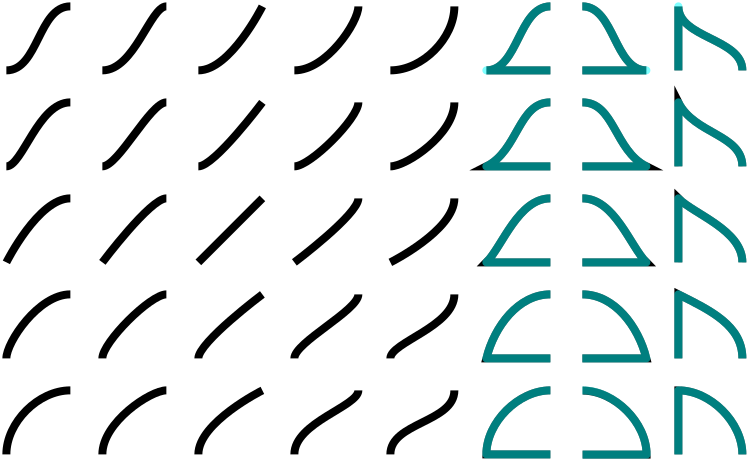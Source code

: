 <?xml version="1.0" encoding="UTF-8"?>
<dia:diagram xmlns:dia="http://www.lysator.liu.se/~alla/dia/">
  <dia:layer name="Background" visible="true" connectable="true">
    <dia:object type="Standard - BezierLine" version="0" id="O0">
      <dia:attribute name="obj_pos">
        <dia:point val="1,5"/>
      </dia:attribute>
      <dia:attribute name="obj_bb">
        <dia:rectangle val="0.75,0.75;5.25,5.25"/>
      </dia:attribute>
      <dia:attribute name="bez_points">
        <dia:point val="1,5"/>
        <dia:point val="3,5"/>
        <dia:point val="3,1"/>
        <dia:point val="5,1"/>
      </dia:attribute>
      <dia:attribute name="corner_types">
        <dia:enum val="0"/>
        <dia:enum val="0"/>
      </dia:attribute>
      <dia:attribute name="line_width">
        <dia:real val="0.5"/>
      </dia:attribute>
    </dia:object>
    <dia:object type="Standard - BezierLine" version="0" id="O1">
      <dia:attribute name="obj_pos">
        <dia:point val="1,11"/>
      </dia:attribute>
      <dia:attribute name="obj_bb">
        <dia:rectangle val="0.75,6.75;5.25,11.25"/>
      </dia:attribute>
      <dia:attribute name="bez_points">
        <dia:point val="1,11"/>
        <dia:point val="2,11"/>
        <dia:point val="3,7"/>
        <dia:point val="5,7"/>
      </dia:attribute>
      <dia:attribute name="corner_types">
        <dia:enum val="0"/>
        <dia:enum val="0"/>
      </dia:attribute>
      <dia:attribute name="line_width">
        <dia:real val="0.5"/>
      </dia:attribute>
    </dia:object>
    <dia:object type="Standard - BezierLine" version="0" id="O2">
      <dia:attribute name="obj_pos">
        <dia:point val="1,17"/>
      </dia:attribute>
      <dia:attribute name="obj_bb">
        <dia:rectangle val="0.665,12.75;5.25,17.335"/>
      </dia:attribute>
      <dia:attribute name="bez_points">
        <dia:point val="1,17"/>
        <dia:point val="1,17"/>
        <dia:point val="3,13"/>
        <dia:point val="5,13"/>
      </dia:attribute>
      <dia:attribute name="corner_types">
        <dia:enum val="0"/>
        <dia:enum val="0"/>
      </dia:attribute>
      <dia:attribute name="line_width">
        <dia:real val="0.5"/>
      </dia:attribute>
    </dia:object>
    <dia:object type="Standard - BezierLine" version="0" id="O3">
      <dia:attribute name="obj_pos">
        <dia:point val="1,23"/>
      </dia:attribute>
      <dia:attribute name="obj_bb">
        <dia:rectangle val="0.75,18.75;5.25,23.25"/>
      </dia:attribute>
      <dia:attribute name="bez_points">
        <dia:point val="1,23"/>
        <dia:point val="1,22"/>
        <dia:point val="3,19"/>
        <dia:point val="5,19"/>
      </dia:attribute>
      <dia:attribute name="corner_types">
        <dia:enum val="0"/>
        <dia:enum val="0"/>
      </dia:attribute>
      <dia:attribute name="line_width">
        <dia:real val="0.5"/>
      </dia:attribute>
    </dia:object>
    <dia:object type="Standard - BezierLine" version="0" id="O4">
      <dia:attribute name="obj_pos">
        <dia:point val="7,5"/>
      </dia:attribute>
      <dia:attribute name="obj_bb">
        <dia:rectangle val="6.75,0.75;11.25,5.25"/>
      </dia:attribute>
      <dia:attribute name="bez_points">
        <dia:point val="7,5"/>
        <dia:point val="9,5"/>
        <dia:point val="10,1"/>
        <dia:point val="11,1"/>
      </dia:attribute>
      <dia:attribute name="corner_types">
        <dia:enum val="0"/>
        <dia:enum val="0"/>
      </dia:attribute>
      <dia:attribute name="line_width">
        <dia:real val="0.5"/>
      </dia:attribute>
    </dia:object>
    <dia:object type="Standard - BezierLine" version="0" id="O5">
      <dia:attribute name="obj_pos">
        <dia:point val="13,5"/>
      </dia:attribute>
      <dia:attribute name="obj_bb">
        <dia:rectangle val="12.75,0.665;17.335,5.25"/>
      </dia:attribute>
      <dia:attribute name="bez_points">
        <dia:point val="13,5"/>
        <dia:point val="15,5"/>
        <dia:point val="17,1"/>
        <dia:point val="17,1"/>
      </dia:attribute>
      <dia:attribute name="corner_types">
        <dia:enum val="0"/>
        <dia:enum val="0"/>
      </dia:attribute>
      <dia:attribute name="line_width">
        <dia:real val="0.5"/>
      </dia:attribute>
    </dia:object>
    <dia:object type="Standard - BezierLine" version="0" id="O6">
      <dia:attribute name="obj_pos">
        <dia:point val="7,11"/>
      </dia:attribute>
      <dia:attribute name="obj_bb">
        <dia:rectangle val="6.75,6.75;11.25,11.25"/>
      </dia:attribute>
      <dia:attribute name="bez_points">
        <dia:point val="7,11"/>
        <dia:point val="8,11"/>
        <dia:point val="10,7"/>
        <dia:point val="11,7"/>
      </dia:attribute>
      <dia:attribute name="corner_types">
        <dia:enum val="0"/>
        <dia:enum val="0"/>
      </dia:attribute>
      <dia:attribute name="line_width">
        <dia:real val="0.5"/>
      </dia:attribute>
    </dia:object>
    <dia:object type="Standard - BezierLine" version="0" id="O7">
      <dia:attribute name="obj_pos">
        <dia:point val="13,11"/>
      </dia:attribute>
      <dia:attribute name="obj_bb">
        <dia:rectangle val="12.75,6.65;17.35,11.25"/>
      </dia:attribute>
      <dia:attribute name="bez_points">
        <dia:point val="13,11"/>
        <dia:point val="14,11"/>
        <dia:point val="17,7"/>
        <dia:point val="17,7"/>
      </dia:attribute>
      <dia:attribute name="corner_types">
        <dia:enum val="0"/>
        <dia:enum val="0"/>
      </dia:attribute>
      <dia:attribute name="line_width">
        <dia:real val="0.5"/>
      </dia:attribute>
    </dia:object>
    <dia:object type="Standard - BezierLine" version="0" id="O8">
      <dia:attribute name="obj_pos">
        <dia:point val="7,17"/>
      </dia:attribute>
      <dia:attribute name="obj_bb">
        <dia:rectangle val="6.65,12.75;11.25,17.35"/>
      </dia:attribute>
      <dia:attribute name="bez_points">
        <dia:point val="7,17"/>
        <dia:point val="7,17"/>
        <dia:point val="10,13"/>
        <dia:point val="11,13"/>
      </dia:attribute>
      <dia:attribute name="corner_types">
        <dia:enum val="0"/>
        <dia:enum val="0"/>
      </dia:attribute>
      <dia:attribute name="line_width">
        <dia:real val="0.5"/>
      </dia:attribute>
    </dia:object>
    <dia:object type="Standard - BezierLine" version="0" id="O9">
      <dia:attribute name="obj_pos">
        <dia:point val="13,17"/>
      </dia:attribute>
      <dia:attribute name="obj_bb">
        <dia:rectangle val="12.646,12.646;17.354,17.354"/>
      </dia:attribute>
      <dia:attribute name="bez_points">
        <dia:point val="13,17"/>
        <dia:point val="13,17"/>
        <dia:point val="17,13"/>
        <dia:point val="17,13"/>
      </dia:attribute>
      <dia:attribute name="corner_types">
        <dia:enum val="0"/>
        <dia:enum val="0"/>
      </dia:attribute>
      <dia:attribute name="line_width">
        <dia:real val="0.5"/>
      </dia:attribute>
    </dia:object>
    <dia:object type="Standard - BezierLine" version="0" id="O10">
      <dia:attribute name="obj_pos">
        <dia:point val="7,23"/>
      </dia:attribute>
      <dia:attribute name="obj_bb">
        <dia:rectangle val="6.75,18.75;11.25,23.25"/>
      </dia:attribute>
      <dia:attribute name="bez_points">
        <dia:point val="7,23"/>
        <dia:point val="7,22"/>
        <dia:point val="10,19"/>
        <dia:point val="11,19"/>
      </dia:attribute>
      <dia:attribute name="corner_types">
        <dia:enum val="0"/>
        <dia:enum val="0"/>
      </dia:attribute>
      <dia:attribute name="line_width">
        <dia:real val="0.5"/>
      </dia:attribute>
    </dia:object>
    <dia:object type="Standard - BezierLine" version="0" id="O11">
      <dia:attribute name="obj_pos">
        <dia:point val="13,23"/>
      </dia:attribute>
      <dia:attribute name="obj_bb">
        <dia:rectangle val="12.75,18.65;17.35,23.25"/>
      </dia:attribute>
      <dia:attribute name="bez_points">
        <dia:point val="13,23"/>
        <dia:point val="13,22"/>
        <dia:point val="17,19"/>
        <dia:point val="17,19"/>
      </dia:attribute>
      <dia:attribute name="corner_types">
        <dia:enum val="0"/>
        <dia:enum val="0"/>
      </dia:attribute>
      <dia:attribute name="line_width">
        <dia:real val="0.5"/>
      </dia:attribute>
    </dia:object>
    <dia:object type="Standard - BezierLine" version="0" id="O12">
      <dia:attribute name="obj_pos">
        <dia:point val="19,5"/>
      </dia:attribute>
      <dia:attribute name="obj_bb">
        <dia:rectangle val="18.75,0.75;23.25,5.25"/>
      </dia:attribute>
      <dia:attribute name="bez_points">
        <dia:point val="19,5"/>
        <dia:point val="21,5"/>
        <dia:point val="23,2"/>
        <dia:point val="23,1"/>
      </dia:attribute>
      <dia:attribute name="corner_types">
        <dia:enum val="0"/>
        <dia:enum val="0"/>
      </dia:attribute>
      <dia:attribute name="line_width">
        <dia:real val="0.5"/>
      </dia:attribute>
    </dia:object>
    <dia:object type="Standard - BezierLine" version="0" id="O13">
      <dia:attribute name="obj_pos">
        <dia:point val="19,11"/>
      </dia:attribute>
      <dia:attribute name="obj_bb">
        <dia:rectangle val="18.75,6.75;23.25,11.25"/>
      </dia:attribute>
      <dia:attribute name="bez_points">
        <dia:point val="19,11"/>
        <dia:point val="20,11"/>
        <dia:point val="23,8"/>
        <dia:point val="23,7"/>
      </dia:attribute>
      <dia:attribute name="corner_types">
        <dia:enum val="0"/>
        <dia:enum val="0"/>
      </dia:attribute>
      <dia:attribute name="line_width">
        <dia:real val="0.5"/>
      </dia:attribute>
    </dia:object>
    <dia:object type="Standard - BezierLine" version="0" id="O14">
      <dia:attribute name="obj_pos">
        <dia:point val="19,17"/>
      </dia:attribute>
      <dia:attribute name="obj_bb">
        <dia:rectangle val="18.65,12.75;23.25,17.35"/>
      </dia:attribute>
      <dia:attribute name="bez_points">
        <dia:point val="19,17"/>
        <dia:point val="19,17"/>
        <dia:point val="23,14"/>
        <dia:point val="23,13"/>
      </dia:attribute>
      <dia:attribute name="corner_types">
        <dia:enum val="0"/>
        <dia:enum val="0"/>
      </dia:attribute>
      <dia:attribute name="line_width">
        <dia:real val="0.5"/>
      </dia:attribute>
    </dia:object>
    <dia:object type="Standard - BezierLine" version="0" id="O15">
      <dia:attribute name="obj_pos">
        <dia:point val="19,23"/>
      </dia:attribute>
      <dia:attribute name="obj_bb">
        <dia:rectangle val="18.75,18.75;23.25,23.25"/>
      </dia:attribute>
      <dia:attribute name="bez_points">
        <dia:point val="19,23"/>
        <dia:point val="19,22"/>
        <dia:point val="23,20"/>
        <dia:point val="23,19"/>
      </dia:attribute>
      <dia:attribute name="corner_types">
        <dia:enum val="0"/>
        <dia:enum val="0"/>
      </dia:attribute>
      <dia:attribute name="line_width">
        <dia:real val="0.5"/>
      </dia:attribute>
    </dia:object>
    <dia:object type="Standard - BezierLine" version="0" id="O16">
      <dia:attribute name="obj_pos">
        <dia:point val="25,5"/>
      </dia:attribute>
      <dia:attribute name="obj_bb">
        <dia:rectangle val="24.75,0.75;29.25,5.25"/>
      </dia:attribute>
      <dia:attribute name="bez_points">
        <dia:point val="25,5"/>
        <dia:point val="27,5"/>
        <dia:point val="29,3"/>
        <dia:point val="29,1"/>
      </dia:attribute>
      <dia:attribute name="corner_types">
        <dia:enum val="0"/>
        <dia:enum val="0"/>
      </dia:attribute>
      <dia:attribute name="line_width">
        <dia:real val="0.5"/>
      </dia:attribute>
    </dia:object>
    <dia:object type="Standard - BezierLine" version="0" id="O17">
      <dia:attribute name="obj_pos">
        <dia:point val="25,11"/>
      </dia:attribute>
      <dia:attribute name="obj_bb">
        <dia:rectangle val="24.75,6.75;29.25,11.25"/>
      </dia:attribute>
      <dia:attribute name="bez_points">
        <dia:point val="25,11"/>
        <dia:point val="26,11"/>
        <dia:point val="29,9"/>
        <dia:point val="29,7"/>
      </dia:attribute>
      <dia:attribute name="corner_types">
        <dia:enum val="0"/>
        <dia:enum val="0"/>
      </dia:attribute>
      <dia:attribute name="line_width">
        <dia:real val="0.5"/>
      </dia:attribute>
    </dia:object>
    <dia:object type="Standard - BezierLine" version="0" id="O18">
      <dia:attribute name="obj_pos">
        <dia:point val="25,17"/>
      </dia:attribute>
      <dia:attribute name="obj_bb">
        <dia:rectangle val="24.665,12.75;29.25,17.335"/>
      </dia:attribute>
      <dia:attribute name="bez_points">
        <dia:point val="25,17"/>
        <dia:point val="25,17"/>
        <dia:point val="29,15"/>
        <dia:point val="29,13"/>
      </dia:attribute>
      <dia:attribute name="corner_types">
        <dia:enum val="0"/>
        <dia:enum val="0"/>
      </dia:attribute>
      <dia:attribute name="line_width">
        <dia:real val="0.5"/>
      </dia:attribute>
    </dia:object>
    <dia:object type="Standard - BezierLine" version="0" id="O19">
      <dia:attribute name="obj_pos">
        <dia:point val="25,23"/>
      </dia:attribute>
      <dia:attribute name="obj_bb">
        <dia:rectangle val="24.75,18.75;29.25,23.25"/>
      </dia:attribute>
      <dia:attribute name="bez_points">
        <dia:point val="25,23"/>
        <dia:point val="25,22"/>
        <dia:point val="29,21"/>
        <dia:point val="29,19"/>
      </dia:attribute>
      <dia:attribute name="corner_types">
        <dia:enum val="0"/>
        <dia:enum val="0"/>
      </dia:attribute>
      <dia:attribute name="line_width">
        <dia:real val="0.5"/>
      </dia:attribute>
    </dia:object>
    <dia:object type="Standard - BezierLine" version="0" id="O20">
      <dia:attribute name="obj_pos">
        <dia:point val="1,29"/>
      </dia:attribute>
      <dia:attribute name="obj_bb">
        <dia:rectangle val="0.75,24.75;5.25,29.25"/>
      </dia:attribute>
      <dia:attribute name="bez_points">
        <dia:point val="1,29"/>
        <dia:point val="1,27"/>
        <dia:point val="3,25"/>
        <dia:point val="5,25"/>
      </dia:attribute>
      <dia:attribute name="corner_types">
        <dia:enum val="0"/>
        <dia:enum val="0"/>
      </dia:attribute>
      <dia:attribute name="line_width">
        <dia:real val="0.5"/>
      </dia:attribute>
    </dia:object>
    <dia:object type="Standard - BezierLine" version="0" id="O21">
      <dia:attribute name="obj_pos">
        <dia:point val="7,29"/>
      </dia:attribute>
      <dia:attribute name="obj_bb">
        <dia:rectangle val="6.75,24.75;11.25,29.25"/>
      </dia:attribute>
      <dia:attribute name="bez_points">
        <dia:point val="7,29"/>
        <dia:point val="7,27"/>
        <dia:point val="10,25"/>
        <dia:point val="11,25"/>
      </dia:attribute>
      <dia:attribute name="corner_types">
        <dia:enum val="0"/>
        <dia:enum val="0"/>
      </dia:attribute>
      <dia:attribute name="line_width">
        <dia:real val="0.5"/>
      </dia:attribute>
    </dia:object>
    <dia:object type="Standard - BezierLine" version="0" id="O22">
      <dia:attribute name="obj_pos">
        <dia:point val="13,29"/>
      </dia:attribute>
      <dia:attribute name="obj_bb">
        <dia:rectangle val="12.75,24.665;17.335,29.25"/>
      </dia:attribute>
      <dia:attribute name="bez_points">
        <dia:point val="13,29"/>
        <dia:point val="13,27"/>
        <dia:point val="17,25"/>
        <dia:point val="17,25"/>
      </dia:attribute>
      <dia:attribute name="corner_types">
        <dia:enum val="0"/>
        <dia:enum val="0"/>
      </dia:attribute>
      <dia:attribute name="line_width">
        <dia:real val="0.5"/>
      </dia:attribute>
    </dia:object>
    <dia:object type="Standard - BezierLine" version="0" id="O23">
      <dia:attribute name="obj_pos">
        <dia:point val="19,29"/>
      </dia:attribute>
      <dia:attribute name="obj_bb">
        <dia:rectangle val="18.75,24.75;23.25,29.25"/>
      </dia:attribute>
      <dia:attribute name="bez_points">
        <dia:point val="19,29"/>
        <dia:point val="19,27"/>
        <dia:point val="23,26"/>
        <dia:point val="23,25"/>
      </dia:attribute>
      <dia:attribute name="corner_types">
        <dia:enum val="0"/>
        <dia:enum val="0"/>
      </dia:attribute>
      <dia:attribute name="line_width">
        <dia:real val="0.5"/>
      </dia:attribute>
    </dia:object>
    <dia:object type="Standard - BezierLine" version="0" id="O24">
      <dia:attribute name="obj_pos">
        <dia:point val="25,29"/>
      </dia:attribute>
      <dia:attribute name="obj_bb">
        <dia:rectangle val="24.75,24.75;29.25,29.25"/>
      </dia:attribute>
      <dia:attribute name="bez_points">
        <dia:point val="25,29"/>
        <dia:point val="25,27"/>
        <dia:point val="29,27"/>
        <dia:point val="29,25"/>
      </dia:attribute>
      <dia:attribute name="corner_types">
        <dia:enum val="0"/>
        <dia:enum val="0"/>
      </dia:attribute>
      <dia:attribute name="line_width">
        <dia:real val="0.5"/>
      </dia:attribute>
    </dia:object>
    <dia:object type="Standard - BezierLine" version="0" id="O25">
      <dia:attribute name="obj_pos">
        <dia:point val="35,5"/>
      </dia:attribute>
      <dia:attribute name="obj_bb">
        <dia:rectangle val="31,0.75;35.25,5.25"/>
      </dia:attribute>
      <dia:attribute name="bez_points">
        <dia:point val="35,5"/>
        <dia:point val="34,5"/>
        <dia:point val="33,5"/>
        <dia:point val="31,5"/>
        <dia:point val="33,5"/>
        <dia:point val="33,1"/>
        <dia:point val="35,1"/>
      </dia:attribute>
      <dia:attribute name="corner_types">
        <dia:enum val="0"/>
        <dia:enum val="2"/>
        <dia:enum val="0"/>
      </dia:attribute>
      <dia:attribute name="line_width">
        <dia:real val="0.5"/>
      </dia:attribute>
    </dia:object>
    <dia:object type="Standard - BezierLine" version="0" id="O26">
      <dia:attribute name="obj_pos">
        <dia:point val="35,11"/>
      </dia:attribute>
      <dia:attribute name="obj_bb">
        <dia:rectangle val="29.941,6.75;35.25,11.25"/>
      </dia:attribute>
      <dia:attribute name="bez_points">
        <dia:point val="35,11"/>
        <dia:point val="34,11"/>
        <dia:point val="33,11"/>
        <dia:point val="31,11"/>
        <dia:point val="33,10"/>
        <dia:point val="33,7"/>
        <dia:point val="35,7"/>
      </dia:attribute>
      <dia:attribute name="corner_types">
        <dia:enum val="0"/>
        <dia:enum val="2"/>
        <dia:enum val="0"/>
      </dia:attribute>
      <dia:attribute name="line_width">
        <dia:real val="0.5"/>
      </dia:attribute>
    </dia:object>
    <dia:object type="Standard - BezierLine" version="0" id="O27">
      <dia:attribute name="obj_pos">
        <dia:point val="35,17"/>
      </dia:attribute>
      <dia:attribute name="obj_bb">
        <dia:rectangle val="30.396,12.75;35.25,17.25"/>
      </dia:attribute>
      <dia:attribute name="bez_points">
        <dia:point val="35,17"/>
        <dia:point val="34,17"/>
        <dia:point val="33,17"/>
        <dia:point val="31,17"/>
        <dia:point val="32,16"/>
        <dia:point val="33,13"/>
        <dia:point val="35,13"/>
      </dia:attribute>
      <dia:attribute name="corner_types">
        <dia:enum val="0"/>
        <dia:enum val="2"/>
        <dia:enum val="0"/>
      </dia:attribute>
      <dia:attribute name="line_width">
        <dia:real val="0.5"/>
      </dia:attribute>
    </dia:object>
    <dia:object type="Standard - BezierLine" version="0" id="O28">
      <dia:attribute name="obj_pos">
        <dia:point val="35,23"/>
      </dia:attribute>
      <dia:attribute name="obj_bb">
        <dia:rectangle val="30.68,18.75;35.25,23.25"/>
      </dia:attribute>
      <dia:attribute name="bez_points">
        <dia:point val="35,23"/>
        <dia:point val="34,23"/>
        <dia:point val="33,23"/>
        <dia:point val="31,23"/>
        <dia:point val="31.5,21"/>
        <dia:point val="33,19"/>
        <dia:point val="35,19"/>
      </dia:attribute>
      <dia:attribute name="corner_types">
        <dia:enum val="0"/>
        <dia:enum val="2"/>
        <dia:enum val="0"/>
      </dia:attribute>
      <dia:attribute name="line_width">
        <dia:real val="0.5"/>
      </dia:attribute>
    </dia:object>
    <dia:object type="Standard - BezierLine" version="0" id="O29">
      <dia:attribute name="obj_pos">
        <dia:point val="35,29"/>
      </dia:attribute>
      <dia:attribute name="obj_bb">
        <dia:rectangle val="30.75,24.75;35.25,29.25"/>
      </dia:attribute>
      <dia:attribute name="bez_points">
        <dia:point val="35,29"/>
        <dia:point val="34,29"/>
        <dia:point val="33,29"/>
        <dia:point val="31,29"/>
        <dia:point val="31,27"/>
        <dia:point val="33,25"/>
        <dia:point val="35,25"/>
      </dia:attribute>
      <dia:attribute name="corner_types">
        <dia:enum val="0"/>
        <dia:enum val="2"/>
        <dia:enum val="0"/>
      </dia:attribute>
      <dia:attribute name="line_width">
        <dia:real val="0.5"/>
      </dia:attribute>
    </dia:object>
    <dia:object type="Standard - BezierLine" version="0" id="O30">
      <dia:attribute name="obj_pos">
        <dia:point val="37,5"/>
      </dia:attribute>
      <dia:attribute name="obj_bb">
        <dia:rectangle val="36.75,0.75;41,5.25"/>
      </dia:attribute>
      <dia:attribute name="bez_points">
        <dia:point val="37,5"/>
        <dia:point val="38,5"/>
        <dia:point val="39,5"/>
        <dia:point val="41,5"/>
        <dia:point val="39,5"/>
        <dia:point val="39,1"/>
        <dia:point val="37,1"/>
      </dia:attribute>
      <dia:attribute name="corner_types">
        <dia:enum val="2"/>
        <dia:enum val="2"/>
        <dia:enum val="2"/>
      </dia:attribute>
      <dia:attribute name="line_width">
        <dia:real val="0.5"/>
      </dia:attribute>
    </dia:object>
    <dia:object type="Standard - BezierLine" version="0" id="O31">
      <dia:attribute name="obj_pos">
        <dia:point val="37,11"/>
      </dia:attribute>
      <dia:attribute name="obj_bb">
        <dia:rectangle val="36.75,6.75;42.059,11.25"/>
      </dia:attribute>
      <dia:attribute name="bez_points">
        <dia:point val="37,11"/>
        <dia:point val="38,11"/>
        <dia:point val="39,11"/>
        <dia:point val="41,11"/>
        <dia:point val="39,10"/>
        <dia:point val="39,7"/>
        <dia:point val="37,7"/>
      </dia:attribute>
      <dia:attribute name="corner_types">
        <dia:enum val="2"/>
        <dia:enum val="2"/>
        <dia:enum val="2"/>
      </dia:attribute>
      <dia:attribute name="line_width">
        <dia:real val="0.5"/>
      </dia:attribute>
    </dia:object>
    <dia:object type="Standard - BezierLine" version="0" id="O32">
      <dia:attribute name="obj_pos">
        <dia:point val="37,17"/>
      </dia:attribute>
      <dia:attribute name="obj_bb">
        <dia:rectangle val="36.75,12.75;41.604,17.25"/>
      </dia:attribute>
      <dia:attribute name="bez_points">
        <dia:point val="37,17"/>
        <dia:point val="38,17"/>
        <dia:point val="39,17"/>
        <dia:point val="41,17"/>
        <dia:point val="40,16"/>
        <dia:point val="39,13"/>
        <dia:point val="37,13"/>
      </dia:attribute>
      <dia:attribute name="corner_types">
        <dia:enum val="2"/>
        <dia:enum val="2"/>
        <dia:enum val="2"/>
      </dia:attribute>
      <dia:attribute name="line_width">
        <dia:real val="0.5"/>
      </dia:attribute>
    </dia:object>
    <dia:object type="Standard - BezierLine" version="0" id="O33">
      <dia:attribute name="obj_pos">
        <dia:point val="37,23"/>
      </dia:attribute>
      <dia:attribute name="obj_bb">
        <dia:rectangle val="36.75,18.75;41.32,23.25"/>
      </dia:attribute>
      <dia:attribute name="bez_points">
        <dia:point val="37,23"/>
        <dia:point val="38,23"/>
        <dia:point val="39,23"/>
        <dia:point val="41,23"/>
        <dia:point val="40.5,21"/>
        <dia:point val="39,19"/>
        <dia:point val="37,19"/>
      </dia:attribute>
      <dia:attribute name="corner_types">
        <dia:enum val="2"/>
        <dia:enum val="2"/>
        <dia:enum val="2"/>
      </dia:attribute>
      <dia:attribute name="line_width">
        <dia:real val="0.5"/>
      </dia:attribute>
    </dia:object>
    <dia:object type="Standard - BezierLine" version="0" id="O34">
      <dia:attribute name="obj_pos">
        <dia:point val="37.014,29.014"/>
      </dia:attribute>
      <dia:attribute name="obj_bb">
        <dia:rectangle val="36.764,24.764;41.264,29.264"/>
      </dia:attribute>
      <dia:attribute name="bez_points">
        <dia:point val="37.014,29.014"/>
        <dia:point val="38.014,29.014"/>
        <dia:point val="39.014,29.014"/>
        <dia:point val="41.014,29.014"/>
        <dia:point val="41.014,27.014"/>
        <dia:point val="39.014,25.014"/>
        <dia:point val="37.014,25.014"/>
      </dia:attribute>
      <dia:attribute name="corner_types">
        <dia:enum val="2"/>
        <dia:enum val="2"/>
        <dia:enum val="2"/>
      </dia:attribute>
      <dia:attribute name="line_width">
        <dia:real val="0.5"/>
      </dia:attribute>
    </dia:object>
    <dia:object type="Standard - BezierLine" version="0" id="O35">
      <dia:attribute name="obj_pos">
        <dia:point val="43,5"/>
      </dia:attribute>
      <dia:attribute name="obj_bb">
        <dia:rectangle val="42.75,1;47.25,5.25"/>
      </dia:attribute>
      <dia:attribute name="bez_points">
        <dia:point val="43,5"/>
        <dia:point val="43,4"/>
        <dia:point val="43,3"/>
        <dia:point val="43,1"/>
        <dia:point val="43,3"/>
        <dia:point val="47,3"/>
        <dia:point val="47,5"/>
      </dia:attribute>
      <dia:attribute name="corner_types">
        <dia:enum val="2"/>
        <dia:enum val="2"/>
        <dia:enum val="2"/>
      </dia:attribute>
      <dia:attribute name="line_width">
        <dia:real val="0.5"/>
      </dia:attribute>
    </dia:object>
    <dia:object type="Standard - BezierLine" version="0" id="O36">
      <dia:attribute name="obj_pos">
        <dia:point val="43,11"/>
      </dia:attribute>
      <dia:attribute name="obj_bb">
        <dia:rectangle val="42.748,5.941;47.251,11.251"/>
      </dia:attribute>
      <dia:attribute name="bez_points">
        <dia:point val="43,11"/>
        <dia:point val="42.996,10"/>
        <dia:point val="43,9"/>
        <dia:point val="43,7"/>
        <dia:point val="44,9"/>
        <dia:point val="46.992,9"/>
        <dia:point val="47,11"/>
      </dia:attribute>
      <dia:attribute name="corner_types">
        <dia:enum val="2"/>
        <dia:enum val="2"/>
        <dia:enum val="2"/>
      </dia:attribute>
      <dia:attribute name="line_width">
        <dia:real val="0.5"/>
      </dia:attribute>
    </dia:object>
    <dia:object type="Standard - BezierLine" version="0" id="O37">
      <dia:attribute name="obj_pos">
        <dia:point val="43,17"/>
      </dia:attribute>
      <dia:attribute name="obj_bb">
        <dia:rectangle val="42.749,12.396;47.251,17.251"/>
      </dia:attribute>
      <dia:attribute name="bez_points">
        <dia:point val="43,17"/>
        <dia:point val="43.003,16"/>
        <dia:point val="43,15"/>
        <dia:point val="43,13"/>
        <dia:point val="44,14"/>
        <dia:point val="47.006,15"/>
        <dia:point val="47,17"/>
      </dia:attribute>
      <dia:attribute name="corner_types">
        <dia:enum val="2"/>
        <dia:enum val="2"/>
        <dia:enum val="2"/>
      </dia:attribute>
      <dia:attribute name="line_width">
        <dia:real val="0.5"/>
      </dia:attribute>
    </dia:object>
    <dia:object type="Standard - BezierLine" version="0" id="O38">
      <dia:attribute name="obj_pos">
        <dia:point val="43,23"/>
      </dia:attribute>
      <dia:attribute name="obj_bb">
        <dia:rectangle val="42.75,18.596;47.25,23.25"/>
      </dia:attribute>
      <dia:attribute name="bez_points">
        <dia:point val="43,23"/>
        <dia:point val="43,22"/>
        <dia:point val="43,21"/>
        <dia:point val="43,19"/>
        <dia:point val="45,20"/>
        <dia:point val="47.0,20.953"/>
        <dia:point val="47,23"/>
      </dia:attribute>
      <dia:attribute name="corner_types">
        <dia:enum val="2"/>
        <dia:enum val="2"/>
        <dia:enum val="2"/>
      </dia:attribute>
      <dia:attribute name="line_width">
        <dia:real val="0.5"/>
      </dia:attribute>
    </dia:object>
    <dia:object type="Standard - BezierLine" version="0" id="O39">
      <dia:attribute name="obj_pos">
        <dia:point val="43,29"/>
      </dia:attribute>
      <dia:attribute name="obj_bb">
        <dia:rectangle val="42.75,24.75;47.25,29.25"/>
      </dia:attribute>
      <dia:attribute name="bez_points">
        <dia:point val="43,29"/>
        <dia:point val="43,28"/>
        <dia:point val="43,27"/>
        <dia:point val="43,25"/>
        <dia:point val="45,25"/>
        <dia:point val="47,27"/>
        <dia:point val="47,29"/>
      </dia:attribute>
      <dia:attribute name="corner_types">
        <dia:enum val="2"/>
        <dia:enum val="2"/>
        <dia:enum val="2"/>
      </dia:attribute>
      <dia:attribute name="line_width">
        <dia:real val="0.5"/>
      </dia:attribute>
    </dia:object>
  </dia:layer>
  <dia:layer name="Linejoin Round" visible="true" connectable="true" active="true">
    <dia:object type="Standard - BezierLine" version="0" id="O40">
      <dia:attribute name="obj_pos">
        <dia:point val="35,5"/>
      </dia:attribute>
      <dia:attribute name="obj_bb">
        <dia:rectangle val="31,0.75;35.25,5.25"/>
      </dia:attribute>
      <dia:attribute name="bez_points">
        <dia:point val="35,5"/>
        <dia:point val="34,5"/>
        <dia:point val="33,5"/>
        <dia:point val="31,5"/>
        <dia:point val="33,5"/>
        <dia:point val="33,1"/>
        <dia:point val="35,1"/>
      </dia:attribute>
      <dia:attribute name="corner_types">
        <dia:enum val="0"/>
        <dia:enum val="2"/>
        <dia:enum val="0"/>
      </dia:attribute>
      <dia:attribute name="line_color">
        <dia:color val="#00ffff7f"/>
      </dia:attribute>
      <dia:attribute name="line_width">
        <dia:real val="0.5"/>
      </dia:attribute>
      <dia:attribute name="line_join">
        <dia:enum val="1"/>
      </dia:attribute>
    </dia:object>
    <dia:object type="Standard - BezierLine" version="0" id="O41">
      <dia:attribute name="obj_pos">
        <dia:point val="35,11"/>
      </dia:attribute>
      <dia:attribute name="obj_bb">
        <dia:rectangle val="29.941,6.75;35.25,11.25"/>
      </dia:attribute>
      <dia:attribute name="bez_points">
        <dia:point val="35,11"/>
        <dia:point val="34,11"/>
        <dia:point val="33,11"/>
        <dia:point val="31,11"/>
        <dia:point val="33,10"/>
        <dia:point val="33,7"/>
        <dia:point val="35,7"/>
      </dia:attribute>
      <dia:attribute name="corner_types">
        <dia:enum val="0"/>
        <dia:enum val="2"/>
        <dia:enum val="0"/>
      </dia:attribute>
      <dia:attribute name="line_color">
        <dia:color val="#00ffff7f"/>
      </dia:attribute>
      <dia:attribute name="line_width">
        <dia:real val="0.5"/>
      </dia:attribute>
      <dia:attribute name="line_join">
        <dia:enum val="1"/>
      </dia:attribute>
    </dia:object>
    <dia:object type="Standard - BezierLine" version="0" id="O42">
      <dia:attribute name="obj_pos">
        <dia:point val="35,17"/>
      </dia:attribute>
      <dia:attribute name="obj_bb">
        <dia:rectangle val="30.396,12.75;35.25,17.25"/>
      </dia:attribute>
      <dia:attribute name="bez_points">
        <dia:point val="35,17"/>
        <dia:point val="34,17"/>
        <dia:point val="33,17"/>
        <dia:point val="31,17"/>
        <dia:point val="32,16"/>
        <dia:point val="33,13"/>
        <dia:point val="35,13"/>
      </dia:attribute>
      <dia:attribute name="corner_types">
        <dia:enum val="0"/>
        <dia:enum val="2"/>
        <dia:enum val="0"/>
      </dia:attribute>
      <dia:attribute name="line_color">
        <dia:color val="#00ffff7f"/>
      </dia:attribute>
      <dia:attribute name="line_width">
        <dia:real val="0.5"/>
      </dia:attribute>
      <dia:attribute name="line_join">
        <dia:enum val="1"/>
      </dia:attribute>
    </dia:object>
    <dia:object type="Standard - BezierLine" version="0" id="O43">
      <dia:attribute name="obj_pos">
        <dia:point val="35,23"/>
      </dia:attribute>
      <dia:attribute name="obj_bb">
        <dia:rectangle val="30.68,18.75;35.25,23.25"/>
      </dia:attribute>
      <dia:attribute name="bez_points">
        <dia:point val="35,23"/>
        <dia:point val="34,23"/>
        <dia:point val="33,23"/>
        <dia:point val="31,23"/>
        <dia:point val="31.5,21"/>
        <dia:point val="33,19"/>
        <dia:point val="35,19"/>
      </dia:attribute>
      <dia:attribute name="corner_types">
        <dia:enum val="0"/>
        <dia:enum val="2"/>
        <dia:enum val="0"/>
      </dia:attribute>
      <dia:attribute name="line_color">
        <dia:color val="#00ffff7f"/>
      </dia:attribute>
      <dia:attribute name="line_width">
        <dia:real val="0.5"/>
      </dia:attribute>
      <dia:attribute name="line_join">
        <dia:enum val="1"/>
      </dia:attribute>
    </dia:object>
    <dia:object type="Standard - BezierLine" version="0" id="O44">
      <dia:attribute name="obj_pos">
        <dia:point val="35,29"/>
      </dia:attribute>
      <dia:attribute name="obj_bb">
        <dia:rectangle val="30.75,24.75;35.25,29.25"/>
      </dia:attribute>
      <dia:attribute name="bez_points">
        <dia:point val="35,29"/>
        <dia:point val="34,29"/>
        <dia:point val="33,29"/>
        <dia:point val="31,29"/>
        <dia:point val="31,27"/>
        <dia:point val="33,25"/>
        <dia:point val="35,25"/>
      </dia:attribute>
      <dia:attribute name="corner_types">
        <dia:enum val="0"/>
        <dia:enum val="2"/>
        <dia:enum val="0"/>
      </dia:attribute>
      <dia:attribute name="line_color">
        <dia:color val="#00ffff7f"/>
      </dia:attribute>
      <dia:attribute name="line_width">
        <dia:real val="0.5"/>
      </dia:attribute>
      <dia:attribute name="line_join">
        <dia:enum val="1"/>
      </dia:attribute>
    </dia:object>
    <dia:object type="Standard - BezierLine" version="0" id="O45">
      <dia:attribute name="obj_pos">
        <dia:point val="37,5"/>
      </dia:attribute>
      <dia:attribute name="obj_bb">
        <dia:rectangle val="36.75,0.75;41,5.25"/>
      </dia:attribute>
      <dia:attribute name="bez_points">
        <dia:point val="37,5"/>
        <dia:point val="38,5"/>
        <dia:point val="39,5"/>
        <dia:point val="41,5"/>
        <dia:point val="39,5"/>
        <dia:point val="39,1"/>
        <dia:point val="37,1"/>
      </dia:attribute>
      <dia:attribute name="corner_types">
        <dia:enum val="2"/>
        <dia:enum val="2"/>
        <dia:enum val="2"/>
      </dia:attribute>
      <dia:attribute name="line_color">
        <dia:color val="#00ffff7f"/>
      </dia:attribute>
      <dia:attribute name="line_width">
        <dia:real val="0.5"/>
      </dia:attribute>
      <dia:attribute name="line_join">
        <dia:enum val="1"/>
      </dia:attribute>
    </dia:object>
    <dia:object type="Standard - BezierLine" version="0" id="O46">
      <dia:attribute name="obj_pos">
        <dia:point val="37,11"/>
      </dia:attribute>
      <dia:attribute name="obj_bb">
        <dia:rectangle val="36.75,6.75;42.059,11.25"/>
      </dia:attribute>
      <dia:attribute name="bez_points">
        <dia:point val="37,11"/>
        <dia:point val="38,11"/>
        <dia:point val="39,11"/>
        <dia:point val="41,11"/>
        <dia:point val="39,10"/>
        <dia:point val="39,7"/>
        <dia:point val="37,7"/>
      </dia:attribute>
      <dia:attribute name="corner_types">
        <dia:enum val="2"/>
        <dia:enum val="2"/>
        <dia:enum val="2"/>
      </dia:attribute>
      <dia:attribute name="line_color">
        <dia:color val="#00ffff7f"/>
      </dia:attribute>
      <dia:attribute name="line_width">
        <dia:real val="0.5"/>
      </dia:attribute>
      <dia:attribute name="line_join">
        <dia:enum val="1"/>
      </dia:attribute>
    </dia:object>
    <dia:object type="Standard - BezierLine" version="0" id="O47">
      <dia:attribute name="obj_pos">
        <dia:point val="37,17"/>
      </dia:attribute>
      <dia:attribute name="obj_bb">
        <dia:rectangle val="36.75,12.75;41.604,17.25"/>
      </dia:attribute>
      <dia:attribute name="bez_points">
        <dia:point val="37,17"/>
        <dia:point val="38,17"/>
        <dia:point val="39,17"/>
        <dia:point val="41,17"/>
        <dia:point val="40,16"/>
        <dia:point val="39,13"/>
        <dia:point val="37,13"/>
      </dia:attribute>
      <dia:attribute name="corner_types">
        <dia:enum val="2"/>
        <dia:enum val="2"/>
        <dia:enum val="2"/>
      </dia:attribute>
      <dia:attribute name="line_color">
        <dia:color val="#00ffff7f"/>
      </dia:attribute>
      <dia:attribute name="line_width">
        <dia:real val="0.5"/>
      </dia:attribute>
      <dia:attribute name="line_join">
        <dia:enum val="1"/>
      </dia:attribute>
    </dia:object>
    <dia:object type="Standard - BezierLine" version="0" id="O48">
      <dia:attribute name="obj_pos">
        <dia:point val="37,23"/>
      </dia:attribute>
      <dia:attribute name="obj_bb">
        <dia:rectangle val="36.75,18.75;41.32,23.25"/>
      </dia:attribute>
      <dia:attribute name="bez_points">
        <dia:point val="37,23"/>
        <dia:point val="38,23"/>
        <dia:point val="39,23"/>
        <dia:point val="41,23"/>
        <dia:point val="40.5,21"/>
        <dia:point val="39,19"/>
        <dia:point val="37,19"/>
      </dia:attribute>
      <dia:attribute name="corner_types">
        <dia:enum val="2"/>
        <dia:enum val="2"/>
        <dia:enum val="2"/>
      </dia:attribute>
      <dia:attribute name="line_color">
        <dia:color val="#00ffff7f"/>
      </dia:attribute>
      <dia:attribute name="line_width">
        <dia:real val="0.5"/>
      </dia:attribute>
      <dia:attribute name="line_join">
        <dia:enum val="1"/>
      </dia:attribute>
    </dia:object>
    <dia:object type="Standard - BezierLine" version="0" id="O49">
      <dia:attribute name="obj_pos">
        <dia:point val="37.014,29.014"/>
      </dia:attribute>
      <dia:attribute name="obj_bb">
        <dia:rectangle val="36.75,24.75;41.264,29.264"/>
      </dia:attribute>
      <dia:attribute name="bez_points">
        <dia:point val="37.014,29.014"/>
        <dia:point val="38.014,29.014"/>
        <dia:point val="39.014,29.014"/>
        <dia:point val="41.014,29.014"/>
        <dia:point val="41.014,27.014"/>
        <dia:point val="39,25"/>
        <dia:point val="37,25"/>
      </dia:attribute>
      <dia:attribute name="corner_types">
        <dia:enum val="2"/>
        <dia:enum val="2"/>
        <dia:enum val="2"/>
      </dia:attribute>
      <dia:attribute name="line_color">
        <dia:color val="#00ffff7f"/>
      </dia:attribute>
      <dia:attribute name="line_width">
        <dia:real val="0.5"/>
      </dia:attribute>
      <dia:attribute name="line_join">
        <dia:enum val="1"/>
      </dia:attribute>
    </dia:object>
    <dia:object type="Standard - BezierLine" version="0" id="O50">
      <dia:attribute name="obj_pos">
        <dia:point val="43,5"/>
      </dia:attribute>
      <dia:attribute name="obj_bb">
        <dia:rectangle val="42.75,1;47.25,5.25"/>
      </dia:attribute>
      <dia:attribute name="bez_points">
        <dia:point val="43,5"/>
        <dia:point val="43,4"/>
        <dia:point val="43,3"/>
        <dia:point val="43,1"/>
        <dia:point val="43,3"/>
        <dia:point val="47,3"/>
        <dia:point val="47,5"/>
      </dia:attribute>
      <dia:attribute name="corner_types">
        <dia:enum val="2"/>
        <dia:enum val="2"/>
        <dia:enum val="2"/>
      </dia:attribute>
      <dia:attribute name="line_color">
        <dia:color val="#00ffff7f"/>
      </dia:attribute>
      <dia:attribute name="line_width">
        <dia:real val="0.5"/>
      </dia:attribute>
      <dia:attribute name="line_join">
        <dia:enum val="1"/>
      </dia:attribute>
    </dia:object>
    <dia:object type="Standard - BezierLine" version="0" id="O51">
      <dia:attribute name="obj_pos">
        <dia:point val="43,11"/>
      </dia:attribute>
      <dia:attribute name="obj_bb">
        <dia:rectangle val="42.748,5.941;47.251,11.251"/>
      </dia:attribute>
      <dia:attribute name="bez_points">
        <dia:point val="43,11"/>
        <dia:point val="42.996,10"/>
        <dia:point val="43,9"/>
        <dia:point val="43,7"/>
        <dia:point val="44,9"/>
        <dia:point val="46.992,9"/>
        <dia:point val="47,11"/>
      </dia:attribute>
      <dia:attribute name="corner_types">
        <dia:enum val="2"/>
        <dia:enum val="2"/>
        <dia:enum val="2"/>
      </dia:attribute>
      <dia:attribute name="line_color">
        <dia:color val="#00ffff7f"/>
      </dia:attribute>
      <dia:attribute name="line_width">
        <dia:real val="0.5"/>
      </dia:attribute>
      <dia:attribute name="line_join">
        <dia:enum val="1"/>
      </dia:attribute>
    </dia:object>
    <dia:object type="Standard - BezierLine" version="0" id="O52">
      <dia:attribute name="obj_pos">
        <dia:point val="43,17"/>
      </dia:attribute>
      <dia:attribute name="obj_bb">
        <dia:rectangle val="42.749,12.396;47.251,17.251"/>
      </dia:attribute>
      <dia:attribute name="bez_points">
        <dia:point val="43,17"/>
        <dia:point val="43.003,16"/>
        <dia:point val="43,15"/>
        <dia:point val="43,13"/>
        <dia:point val="44,14"/>
        <dia:point val="47.006,15"/>
        <dia:point val="47,17"/>
      </dia:attribute>
      <dia:attribute name="corner_types">
        <dia:enum val="2"/>
        <dia:enum val="2"/>
        <dia:enum val="2"/>
      </dia:attribute>
      <dia:attribute name="line_color">
        <dia:color val="#00ffff7f"/>
      </dia:attribute>
      <dia:attribute name="line_width">
        <dia:real val="0.5"/>
      </dia:attribute>
      <dia:attribute name="line_join">
        <dia:enum val="1"/>
      </dia:attribute>
    </dia:object>
    <dia:object type="Standard - BezierLine" version="0" id="O53">
      <dia:attribute name="obj_pos">
        <dia:point val="43,23"/>
      </dia:attribute>
      <dia:attribute name="obj_bb">
        <dia:rectangle val="42.75,18.596;47.25,23.25"/>
      </dia:attribute>
      <dia:attribute name="bez_points">
        <dia:point val="43,23"/>
        <dia:point val="43,22"/>
        <dia:point val="43,21"/>
        <dia:point val="43,19"/>
        <dia:point val="45,20"/>
        <dia:point val="47.0,20.953"/>
        <dia:point val="47,23"/>
      </dia:attribute>
      <dia:attribute name="corner_types">
        <dia:enum val="2"/>
        <dia:enum val="2"/>
        <dia:enum val="2"/>
      </dia:attribute>
      <dia:attribute name="line_color">
        <dia:color val="#00ffff7f"/>
      </dia:attribute>
      <dia:attribute name="line_width">
        <dia:real val="0.5"/>
      </dia:attribute>
      <dia:attribute name="line_join">
        <dia:enum val="1"/>
      </dia:attribute>
    </dia:object>
    <dia:object type="Standard - BezierLine" version="0" id="O54">
      <dia:attribute name="obj_pos">
        <dia:point val="43,29"/>
      </dia:attribute>
      <dia:attribute name="obj_bb">
        <dia:rectangle val="42.75,24.75;47.25,29.25"/>
      </dia:attribute>
      <dia:attribute name="bez_points">
        <dia:point val="43,29"/>
        <dia:point val="43,28"/>
        <dia:point val="43,27"/>
        <dia:point val="43,25"/>
        <dia:point val="45,25"/>
        <dia:point val="47,27"/>
        <dia:point val="47,29"/>
      </dia:attribute>
      <dia:attribute name="corner_types">
        <dia:enum val="2"/>
        <dia:enum val="2"/>
        <dia:enum val="2"/>
      </dia:attribute>
      <dia:attribute name="line_color">
        <dia:color val="#00ffff7f"/>
      </dia:attribute>
      <dia:attribute name="line_width">
        <dia:real val="0.5"/>
      </dia:attribute>
      <dia:attribute name="line_join">
        <dia:enum val="1"/>
      </dia:attribute>
    </dia:object>
  </dia:layer>
  <dia:layer name="Bounding boxes by 0.97.3" visible="false" connectable="false">
    <dia:object type="Standard - Box" version="0" id="O55">
      <dia:attribute name="obj_pos">
        <dia:point val="0.75,0.75"/>
      </dia:attribute>
      <dia:attribute name="obj_bb">
        <dia:rectangle val="0.75,0.75;5.25,5.25"/>
      </dia:attribute>
      <dia:attribute name="elem_corner">
        <dia:point val="0.75,0.75"/>
      </dia:attribute>
      <dia:attribute name="elem_width">
        <dia:real val="4.5"/>
      </dia:attribute>
      <dia:attribute name="elem_height">
        <dia:real val="4.5"/>
      </dia:attribute>
      <dia:attribute name="border_width">
        <dia:real val="0"/>
      </dia:attribute>
      <dia:attribute name="border_color">
        <dia:color val="#ff0000ff"/>
      </dia:attribute>
      <dia:attribute name="show_background">
        <dia:boolean val="false"/>
      </dia:attribute>
    </dia:object>
    <dia:object type="Standard - Box" version="0" id="O56">
      <dia:attribute name="obj_pos">
        <dia:point val="0.75,6.75"/>
      </dia:attribute>
      <dia:attribute name="obj_bb">
        <dia:rectangle val="0.75,6.75;5.25,11.25"/>
      </dia:attribute>
      <dia:attribute name="elem_corner">
        <dia:point val="0.75,6.75"/>
      </dia:attribute>
      <dia:attribute name="elem_width">
        <dia:real val="4.5"/>
      </dia:attribute>
      <dia:attribute name="elem_height">
        <dia:real val="4.5"/>
      </dia:attribute>
      <dia:attribute name="border_width">
        <dia:real val="0"/>
      </dia:attribute>
      <dia:attribute name="border_color">
        <dia:color val="#ff0000ff"/>
      </dia:attribute>
      <dia:attribute name="show_background">
        <dia:boolean val="false"/>
      </dia:attribute>
    </dia:object>
    <dia:object type="Standard - Box" version="0" id="O57">
      <dia:attribute name="obj_pos">
        <dia:point val="1,12.75"/>
      </dia:attribute>
      <dia:attribute name="obj_bb">
        <dia:rectangle val="1,12.75;5.25,17"/>
      </dia:attribute>
      <dia:attribute name="elem_corner">
        <dia:point val="1,12.75"/>
      </dia:attribute>
      <dia:attribute name="elem_width">
        <dia:real val="4.25"/>
      </dia:attribute>
      <dia:attribute name="elem_height">
        <dia:real val="4.25"/>
      </dia:attribute>
      <dia:attribute name="border_width">
        <dia:real val="0"/>
      </dia:attribute>
      <dia:attribute name="border_color">
        <dia:color val="#ff0000ff"/>
      </dia:attribute>
      <dia:attribute name="show_background">
        <dia:boolean val="false"/>
      </dia:attribute>
    </dia:object>
    <dia:object type="Standard - Box" version="0" id="O58">
      <dia:attribute name="obj_pos">
        <dia:point val="0.75,18.75"/>
      </dia:attribute>
      <dia:attribute name="obj_bb">
        <dia:rectangle val="0.75,18.75;5.25,23.25"/>
      </dia:attribute>
      <dia:attribute name="elem_corner">
        <dia:point val="0.75,18.75"/>
      </dia:attribute>
      <dia:attribute name="elem_width">
        <dia:real val="4.5"/>
      </dia:attribute>
      <dia:attribute name="elem_height">
        <dia:real val="4.5"/>
      </dia:attribute>
      <dia:attribute name="border_width">
        <dia:real val="0"/>
      </dia:attribute>
      <dia:attribute name="border_color">
        <dia:color val="#ff0000ff"/>
      </dia:attribute>
      <dia:attribute name="show_background">
        <dia:boolean val="false"/>
      </dia:attribute>
    </dia:object>
    <dia:object type="Standard - Box" version="0" id="O59">
      <dia:attribute name="obj_pos">
        <dia:point val="6.75,0.75"/>
      </dia:attribute>
      <dia:attribute name="obj_bb">
        <dia:rectangle val="6.75,0.75;11.25,5.25"/>
      </dia:attribute>
      <dia:attribute name="elem_corner">
        <dia:point val="6.75,0.75"/>
      </dia:attribute>
      <dia:attribute name="elem_width">
        <dia:real val="4.5"/>
      </dia:attribute>
      <dia:attribute name="elem_height">
        <dia:real val="4.5"/>
      </dia:attribute>
      <dia:attribute name="border_width">
        <dia:real val="0"/>
      </dia:attribute>
      <dia:attribute name="border_color">
        <dia:color val="#ff0000ff"/>
      </dia:attribute>
      <dia:attribute name="show_background">
        <dia:boolean val="false"/>
      </dia:attribute>
    </dia:object>
    <dia:object type="Standard - Box" version="0" id="O60">
      <dia:attribute name="obj_pos">
        <dia:point val="12.75,1"/>
      </dia:attribute>
      <dia:attribute name="obj_bb">
        <dia:rectangle val="12.75,1;17,5.25"/>
      </dia:attribute>
      <dia:attribute name="elem_corner">
        <dia:point val="12.75,1"/>
      </dia:attribute>
      <dia:attribute name="elem_width">
        <dia:real val="4.25"/>
      </dia:attribute>
      <dia:attribute name="elem_height">
        <dia:real val="4.25"/>
      </dia:attribute>
      <dia:attribute name="border_width">
        <dia:real val="0"/>
      </dia:attribute>
      <dia:attribute name="border_color">
        <dia:color val="#ff0000ff"/>
      </dia:attribute>
      <dia:attribute name="show_background">
        <dia:boolean val="false"/>
      </dia:attribute>
    </dia:object>
    <dia:object type="Standard - Box" version="0" id="O61">
      <dia:attribute name="obj_pos">
        <dia:point val="6.75,6.75"/>
      </dia:attribute>
      <dia:attribute name="obj_bb">
        <dia:rectangle val="6.75,6.75;11.25,11.25"/>
      </dia:attribute>
      <dia:attribute name="elem_corner">
        <dia:point val="6.75,6.75"/>
      </dia:attribute>
      <dia:attribute name="elem_width">
        <dia:real val="4.5"/>
      </dia:attribute>
      <dia:attribute name="elem_height">
        <dia:real val="4.5"/>
      </dia:attribute>
      <dia:attribute name="border_width">
        <dia:real val="0"/>
      </dia:attribute>
      <dia:attribute name="border_color">
        <dia:color val="#ff0000ff"/>
      </dia:attribute>
      <dia:attribute name="show_background">
        <dia:boolean val="false"/>
      </dia:attribute>
    </dia:object>
    <dia:object type="Standard - Box" version="0" id="O62">
      <dia:attribute name="obj_pos">
        <dia:point val="12.75,7"/>
      </dia:attribute>
      <dia:attribute name="obj_bb">
        <dia:rectangle val="12.75,7;17,11.25"/>
      </dia:attribute>
      <dia:attribute name="elem_corner">
        <dia:point val="12.75,7"/>
      </dia:attribute>
      <dia:attribute name="elem_width">
        <dia:real val="4.25"/>
      </dia:attribute>
      <dia:attribute name="elem_height">
        <dia:real val="4.25"/>
      </dia:attribute>
      <dia:attribute name="border_width">
        <dia:real val="0"/>
      </dia:attribute>
      <dia:attribute name="border_color">
        <dia:color val="#ff0000ff"/>
      </dia:attribute>
      <dia:attribute name="show_background">
        <dia:boolean val="false"/>
      </dia:attribute>
    </dia:object>
    <dia:object type="Standard - Box" version="0" id="O63">
      <dia:attribute name="obj_pos">
        <dia:point val="7,12.75"/>
      </dia:attribute>
      <dia:attribute name="obj_bb">
        <dia:rectangle val="7,12.75;11.25,17"/>
      </dia:attribute>
      <dia:attribute name="elem_corner">
        <dia:point val="7,12.75"/>
      </dia:attribute>
      <dia:attribute name="elem_width">
        <dia:real val="4.25"/>
      </dia:attribute>
      <dia:attribute name="elem_height">
        <dia:real val="4.25"/>
      </dia:attribute>
      <dia:attribute name="border_width">
        <dia:real val="0"/>
      </dia:attribute>
      <dia:attribute name="border_color">
        <dia:color val="#ff0000ff"/>
      </dia:attribute>
      <dia:attribute name="show_background">
        <dia:boolean val="false"/>
      </dia:attribute>
    </dia:object>
    <dia:object type="Standard - Box" version="0" id="O64">
      <dia:attribute name="obj_pos">
        <dia:point val="13,13"/>
      </dia:attribute>
      <dia:attribute name="obj_bb">
        <dia:rectangle val="13,13;17,17"/>
      </dia:attribute>
      <dia:attribute name="elem_corner">
        <dia:point val="13,13"/>
      </dia:attribute>
      <dia:attribute name="elem_width">
        <dia:real val="4"/>
      </dia:attribute>
      <dia:attribute name="elem_height">
        <dia:real val="4"/>
      </dia:attribute>
      <dia:attribute name="border_width">
        <dia:real val="0"/>
      </dia:attribute>
      <dia:attribute name="border_color">
        <dia:color val="#ff0000ff"/>
      </dia:attribute>
      <dia:attribute name="show_background">
        <dia:boolean val="false"/>
      </dia:attribute>
    </dia:object>
    <dia:object type="Standard - Box" version="0" id="O65">
      <dia:attribute name="obj_pos">
        <dia:point val="6.75,18.75"/>
      </dia:attribute>
      <dia:attribute name="obj_bb">
        <dia:rectangle val="6.75,18.75;11.25,23.25"/>
      </dia:attribute>
      <dia:attribute name="elem_corner">
        <dia:point val="6.75,18.75"/>
      </dia:attribute>
      <dia:attribute name="elem_width">
        <dia:real val="4.5"/>
      </dia:attribute>
      <dia:attribute name="elem_height">
        <dia:real val="4.5"/>
      </dia:attribute>
      <dia:attribute name="border_width">
        <dia:real val="0"/>
      </dia:attribute>
      <dia:attribute name="border_color">
        <dia:color val="#ff0000ff"/>
      </dia:attribute>
      <dia:attribute name="show_background">
        <dia:boolean val="false"/>
      </dia:attribute>
    </dia:object>
    <dia:object type="Standard - Box" version="0" id="O66">
      <dia:attribute name="obj_pos">
        <dia:point val="12.75,19"/>
      </dia:attribute>
      <dia:attribute name="obj_bb">
        <dia:rectangle val="12.75,19;17,23.25"/>
      </dia:attribute>
      <dia:attribute name="elem_corner">
        <dia:point val="12.75,19"/>
      </dia:attribute>
      <dia:attribute name="elem_width">
        <dia:real val="4.25"/>
      </dia:attribute>
      <dia:attribute name="elem_height">
        <dia:real val="4.25"/>
      </dia:attribute>
      <dia:attribute name="border_width">
        <dia:real val="0"/>
      </dia:attribute>
      <dia:attribute name="border_color">
        <dia:color val="#ff0000ff"/>
      </dia:attribute>
      <dia:attribute name="show_background">
        <dia:boolean val="false"/>
      </dia:attribute>
    </dia:object>
    <dia:object type="Standard - Box" version="0" id="O67">
      <dia:attribute name="obj_pos">
        <dia:point val="18.75,0.75"/>
      </dia:attribute>
      <dia:attribute name="obj_bb">
        <dia:rectangle val="18.75,0.75;23.25,5.25"/>
      </dia:attribute>
      <dia:attribute name="elem_corner">
        <dia:point val="18.75,0.75"/>
      </dia:attribute>
      <dia:attribute name="elem_width">
        <dia:real val="4.5"/>
      </dia:attribute>
      <dia:attribute name="elem_height">
        <dia:real val="4.5"/>
      </dia:attribute>
      <dia:attribute name="border_width">
        <dia:real val="0"/>
      </dia:attribute>
      <dia:attribute name="border_color">
        <dia:color val="#ff0000ff"/>
      </dia:attribute>
      <dia:attribute name="show_background">
        <dia:boolean val="false"/>
      </dia:attribute>
    </dia:object>
    <dia:object type="Standard - Box" version="0" id="O68">
      <dia:attribute name="obj_pos">
        <dia:point val="18.75,6.75"/>
      </dia:attribute>
      <dia:attribute name="obj_bb">
        <dia:rectangle val="18.75,6.75;23.25,11.25"/>
      </dia:attribute>
      <dia:attribute name="elem_corner">
        <dia:point val="18.75,6.75"/>
      </dia:attribute>
      <dia:attribute name="elem_width">
        <dia:real val="4.5"/>
      </dia:attribute>
      <dia:attribute name="elem_height">
        <dia:real val="4.5"/>
      </dia:attribute>
      <dia:attribute name="border_width">
        <dia:real val="0"/>
      </dia:attribute>
      <dia:attribute name="border_color">
        <dia:color val="#ff0000ff"/>
      </dia:attribute>
      <dia:attribute name="show_background">
        <dia:boolean val="false"/>
      </dia:attribute>
    </dia:object>
    <dia:object type="Standard - Box" version="0" id="O69">
      <dia:attribute name="obj_pos">
        <dia:point val="19,12.75"/>
      </dia:attribute>
      <dia:attribute name="obj_bb">
        <dia:rectangle val="19,12.75;23.25,17"/>
      </dia:attribute>
      <dia:attribute name="elem_corner">
        <dia:point val="19,12.75"/>
      </dia:attribute>
      <dia:attribute name="elem_width">
        <dia:real val="4.25"/>
      </dia:attribute>
      <dia:attribute name="elem_height">
        <dia:real val="4.25"/>
      </dia:attribute>
      <dia:attribute name="border_width">
        <dia:real val="0"/>
      </dia:attribute>
      <dia:attribute name="border_color">
        <dia:color val="#ff0000ff"/>
      </dia:attribute>
      <dia:attribute name="show_background">
        <dia:boolean val="false"/>
      </dia:attribute>
    </dia:object>
    <dia:object type="Standard - Box" version="0" id="O70">
      <dia:attribute name="obj_pos">
        <dia:point val="18.75,18.75"/>
      </dia:attribute>
      <dia:attribute name="obj_bb">
        <dia:rectangle val="18.75,18.75;23.25,23.25"/>
      </dia:attribute>
      <dia:attribute name="elem_corner">
        <dia:point val="18.75,18.75"/>
      </dia:attribute>
      <dia:attribute name="elem_width">
        <dia:real val="4.5"/>
      </dia:attribute>
      <dia:attribute name="elem_height">
        <dia:real val="4.5"/>
      </dia:attribute>
      <dia:attribute name="border_width">
        <dia:real val="0"/>
      </dia:attribute>
      <dia:attribute name="border_color">
        <dia:color val="#ff0000ff"/>
      </dia:attribute>
      <dia:attribute name="show_background">
        <dia:boolean val="false"/>
      </dia:attribute>
    </dia:object>
    <dia:object type="Standard - Box" version="0" id="O71">
      <dia:attribute name="obj_pos">
        <dia:point val="24.75,0.75"/>
      </dia:attribute>
      <dia:attribute name="obj_bb">
        <dia:rectangle val="24.75,0.75;29.25,5.25"/>
      </dia:attribute>
      <dia:attribute name="elem_corner">
        <dia:point val="24.75,0.75"/>
      </dia:attribute>
      <dia:attribute name="elem_width">
        <dia:real val="4.5"/>
      </dia:attribute>
      <dia:attribute name="elem_height">
        <dia:real val="4.5"/>
      </dia:attribute>
      <dia:attribute name="border_width">
        <dia:real val="0"/>
      </dia:attribute>
      <dia:attribute name="border_color">
        <dia:color val="#ff0000ff"/>
      </dia:attribute>
      <dia:attribute name="show_background">
        <dia:boolean val="false"/>
      </dia:attribute>
    </dia:object>
    <dia:object type="Standard - Box" version="0" id="O72">
      <dia:attribute name="obj_pos">
        <dia:point val="24.75,6.75"/>
      </dia:attribute>
      <dia:attribute name="obj_bb">
        <dia:rectangle val="24.75,6.75;29.25,11.25"/>
      </dia:attribute>
      <dia:attribute name="elem_corner">
        <dia:point val="24.75,6.75"/>
      </dia:attribute>
      <dia:attribute name="elem_width">
        <dia:real val="4.5"/>
      </dia:attribute>
      <dia:attribute name="elem_height">
        <dia:real val="4.5"/>
      </dia:attribute>
      <dia:attribute name="border_width">
        <dia:real val="0"/>
      </dia:attribute>
      <dia:attribute name="border_color">
        <dia:color val="#ff0000ff"/>
      </dia:attribute>
      <dia:attribute name="show_background">
        <dia:boolean val="false"/>
      </dia:attribute>
    </dia:object>
    <dia:object type="Standard - Box" version="0" id="O73">
      <dia:attribute name="obj_pos">
        <dia:point val="25,12.75"/>
      </dia:attribute>
      <dia:attribute name="obj_bb">
        <dia:rectangle val="25,12.75;29.25,17"/>
      </dia:attribute>
      <dia:attribute name="elem_corner">
        <dia:point val="25,12.75"/>
      </dia:attribute>
      <dia:attribute name="elem_width">
        <dia:real val="4.25"/>
      </dia:attribute>
      <dia:attribute name="elem_height">
        <dia:real val="4.25"/>
      </dia:attribute>
      <dia:attribute name="border_width">
        <dia:real val="0"/>
      </dia:attribute>
      <dia:attribute name="border_color">
        <dia:color val="#ff0000ff"/>
      </dia:attribute>
      <dia:attribute name="show_background">
        <dia:boolean val="false"/>
      </dia:attribute>
    </dia:object>
    <dia:object type="Standard - Box" version="0" id="O74">
      <dia:attribute name="obj_pos">
        <dia:point val="24.75,18.75"/>
      </dia:attribute>
      <dia:attribute name="obj_bb">
        <dia:rectangle val="24.75,18.75;29.25,23.25"/>
      </dia:attribute>
      <dia:attribute name="elem_corner">
        <dia:point val="24.75,18.75"/>
      </dia:attribute>
      <dia:attribute name="elem_width">
        <dia:real val="4.5"/>
      </dia:attribute>
      <dia:attribute name="elem_height">
        <dia:real val="4.5"/>
      </dia:attribute>
      <dia:attribute name="border_width">
        <dia:real val="0"/>
      </dia:attribute>
      <dia:attribute name="border_color">
        <dia:color val="#ff0000ff"/>
      </dia:attribute>
      <dia:attribute name="show_background">
        <dia:boolean val="false"/>
      </dia:attribute>
    </dia:object>
    <dia:object type="Standard - Box" version="0" id="O75">
      <dia:attribute name="obj_pos">
        <dia:point val="0.75,24.75"/>
      </dia:attribute>
      <dia:attribute name="obj_bb">
        <dia:rectangle val="0.75,24.75;5.25,29.25"/>
      </dia:attribute>
      <dia:attribute name="elem_corner">
        <dia:point val="0.75,24.75"/>
      </dia:attribute>
      <dia:attribute name="elem_width">
        <dia:real val="4.5"/>
      </dia:attribute>
      <dia:attribute name="elem_height">
        <dia:real val="4.5"/>
      </dia:attribute>
      <dia:attribute name="border_width">
        <dia:real val="0"/>
      </dia:attribute>
      <dia:attribute name="border_color">
        <dia:color val="#ff0000ff"/>
      </dia:attribute>
      <dia:attribute name="show_background">
        <dia:boolean val="false"/>
      </dia:attribute>
    </dia:object>
    <dia:object type="Standard - Box" version="0" id="O76">
      <dia:attribute name="obj_pos">
        <dia:point val="6.75,24.75"/>
      </dia:attribute>
      <dia:attribute name="obj_bb">
        <dia:rectangle val="6.75,24.75;11.25,29.25"/>
      </dia:attribute>
      <dia:attribute name="elem_corner">
        <dia:point val="6.75,24.75"/>
      </dia:attribute>
      <dia:attribute name="elem_width">
        <dia:real val="4.5"/>
      </dia:attribute>
      <dia:attribute name="elem_height">
        <dia:real val="4.5"/>
      </dia:attribute>
      <dia:attribute name="border_width">
        <dia:real val="0"/>
      </dia:attribute>
      <dia:attribute name="border_color">
        <dia:color val="#ff0000ff"/>
      </dia:attribute>
      <dia:attribute name="show_background">
        <dia:boolean val="false"/>
      </dia:attribute>
    </dia:object>
    <dia:object type="Standard - Box" version="0" id="O77">
      <dia:attribute name="obj_pos">
        <dia:point val="12.75,25"/>
      </dia:attribute>
      <dia:attribute name="obj_bb">
        <dia:rectangle val="12.75,25;17,29.25"/>
      </dia:attribute>
      <dia:attribute name="elem_corner">
        <dia:point val="12.75,25"/>
      </dia:attribute>
      <dia:attribute name="elem_width">
        <dia:real val="4.25"/>
      </dia:attribute>
      <dia:attribute name="elem_height">
        <dia:real val="4.25"/>
      </dia:attribute>
      <dia:attribute name="border_width">
        <dia:real val="0"/>
      </dia:attribute>
      <dia:attribute name="border_color">
        <dia:color val="#ff0000ff"/>
      </dia:attribute>
      <dia:attribute name="show_background">
        <dia:boolean val="false"/>
      </dia:attribute>
    </dia:object>
    <dia:object type="Standard - Box" version="0" id="O78">
      <dia:attribute name="obj_pos">
        <dia:point val="18.75,24.75"/>
      </dia:attribute>
      <dia:attribute name="obj_bb">
        <dia:rectangle val="18.75,24.75;23.25,29.25"/>
      </dia:attribute>
      <dia:attribute name="elem_corner">
        <dia:point val="18.75,24.75"/>
      </dia:attribute>
      <dia:attribute name="elem_width">
        <dia:real val="4.5"/>
      </dia:attribute>
      <dia:attribute name="elem_height">
        <dia:real val="4.5"/>
      </dia:attribute>
      <dia:attribute name="border_width">
        <dia:real val="0"/>
      </dia:attribute>
      <dia:attribute name="border_color">
        <dia:color val="#ff0000ff"/>
      </dia:attribute>
      <dia:attribute name="show_background">
        <dia:boolean val="false"/>
      </dia:attribute>
    </dia:object>
    <dia:object type="Standard - Box" version="0" id="O79">
      <dia:attribute name="obj_pos">
        <dia:point val="24.75,24.75"/>
      </dia:attribute>
      <dia:attribute name="obj_bb">
        <dia:rectangle val="24.75,24.75;29.25,29.25"/>
      </dia:attribute>
      <dia:attribute name="elem_corner">
        <dia:point val="24.75,24.75"/>
      </dia:attribute>
      <dia:attribute name="elem_width">
        <dia:real val="4.5"/>
      </dia:attribute>
      <dia:attribute name="elem_height">
        <dia:real val="4.5"/>
      </dia:attribute>
      <dia:attribute name="border_width">
        <dia:real val="0"/>
      </dia:attribute>
      <dia:attribute name="border_color">
        <dia:color val="#ff0000ff"/>
      </dia:attribute>
      <dia:attribute name="show_background">
        <dia:boolean val="false"/>
      </dia:attribute>
    </dia:object>
    <dia:object type="Standard - Box" version="0" id="O80">
      <dia:attribute name="obj_pos">
        <dia:point val="31,0.75"/>
      </dia:attribute>
      <dia:attribute name="obj_bb">
        <dia:rectangle val="31,0.75;35.25,6"/>
      </dia:attribute>
      <dia:attribute name="elem_corner">
        <dia:point val="31,0.75"/>
      </dia:attribute>
      <dia:attribute name="elem_width">
        <dia:real val="4.25"/>
      </dia:attribute>
      <dia:attribute name="elem_height">
        <dia:real val="5.25"/>
      </dia:attribute>
      <dia:attribute name="border_width">
        <dia:real val="0"/>
      </dia:attribute>
      <dia:attribute name="border_color">
        <dia:color val="#ff0000ff"/>
      </dia:attribute>
      <dia:attribute name="show_background">
        <dia:boolean val="false"/>
      </dia:attribute>
    </dia:object>
    <dia:object type="Standard - Box" version="0" id="O81">
      <dia:attribute name="obj_pos">
        <dia:point val="29.941,6.75"/>
      </dia:attribute>
      <dia:attribute name="obj_bb">
        <dia:rectangle val="29.941,6.75;35.25,11.25"/>
      </dia:attribute>
      <dia:attribute name="elem_corner">
        <dia:point val="29.941,6.75"/>
      </dia:attribute>
      <dia:attribute name="elem_width">
        <dia:real val="5.309"/>
      </dia:attribute>
      <dia:attribute name="elem_height">
        <dia:real val="4.5"/>
      </dia:attribute>
      <dia:attribute name="border_width">
        <dia:real val="0"/>
      </dia:attribute>
      <dia:attribute name="border_color">
        <dia:color val="#ff0000ff"/>
      </dia:attribute>
      <dia:attribute name="show_background">
        <dia:boolean val="false"/>
      </dia:attribute>
    </dia:object>
    <dia:object type="Standard - Box" version="0" id="O82">
      <dia:attribute name="obj_pos">
        <dia:point val="30.396,12.75"/>
      </dia:attribute>
      <dia:attribute name="obj_bb">
        <dia:rectangle val="30.396,12.75;35.25,17.25"/>
      </dia:attribute>
      <dia:attribute name="elem_corner">
        <dia:point val="30.396,12.75"/>
      </dia:attribute>
      <dia:attribute name="elem_width">
        <dia:real val="4.854"/>
      </dia:attribute>
      <dia:attribute name="elem_height">
        <dia:real val="4.5"/>
      </dia:attribute>
      <dia:attribute name="border_width">
        <dia:real val="0"/>
      </dia:attribute>
      <dia:attribute name="border_color">
        <dia:color val="#ff0000ff"/>
      </dia:attribute>
      <dia:attribute name="show_background">
        <dia:boolean val="false"/>
      </dia:attribute>
    </dia:object>
    <dia:object type="Standard - Box" version="0" id="O83">
      <dia:attribute name="obj_pos">
        <dia:point val="30.68,18.75"/>
      </dia:attribute>
      <dia:attribute name="obj_bb">
        <dia:rectangle val="30.68,18.75;35.25,23.25"/>
      </dia:attribute>
      <dia:attribute name="elem_corner">
        <dia:point val="30.68,18.75"/>
      </dia:attribute>
      <dia:attribute name="elem_width">
        <dia:real val="4.57"/>
      </dia:attribute>
      <dia:attribute name="elem_height">
        <dia:real val="4.5"/>
      </dia:attribute>
      <dia:attribute name="border_width">
        <dia:real val="0"/>
      </dia:attribute>
      <dia:attribute name="border_color">
        <dia:color val="#ff0000ff"/>
      </dia:attribute>
      <dia:attribute name="show_background">
        <dia:boolean val="false"/>
      </dia:attribute>
    </dia:object>
    <dia:object type="Standard - Box" version="0" id="O84">
      <dia:attribute name="obj_pos">
        <dia:point val="30.75,24.75"/>
      </dia:attribute>
      <dia:attribute name="obj_bb">
        <dia:rectangle val="30.75,24.75;35.25,29.25"/>
      </dia:attribute>
      <dia:attribute name="elem_corner">
        <dia:point val="30.75,24.75"/>
      </dia:attribute>
      <dia:attribute name="elem_width">
        <dia:real val="4.5"/>
      </dia:attribute>
      <dia:attribute name="elem_height">
        <dia:real val="4.5"/>
      </dia:attribute>
      <dia:attribute name="border_width">
        <dia:real val="0"/>
      </dia:attribute>
      <dia:attribute name="border_color">
        <dia:color val="#ff0000ff"/>
      </dia:attribute>
      <dia:attribute name="show_background">
        <dia:boolean val="false"/>
      </dia:attribute>
    </dia:object>
    <dia:object type="Standard - Box" version="0" id="O85">
      <dia:attribute name="obj_pos">
        <dia:point val="36.75,0.75"/>
      </dia:attribute>
      <dia:attribute name="obj_bb">
        <dia:rectangle val="36.75,0.75;41,6"/>
      </dia:attribute>
      <dia:attribute name="elem_corner">
        <dia:point val="36.75,0.75"/>
      </dia:attribute>
      <dia:attribute name="elem_width">
        <dia:real val="4.25"/>
      </dia:attribute>
      <dia:attribute name="elem_height">
        <dia:real val="5.25"/>
      </dia:attribute>
      <dia:attribute name="border_width">
        <dia:real val="0"/>
      </dia:attribute>
      <dia:attribute name="border_color">
        <dia:color val="#ff0000ff"/>
      </dia:attribute>
      <dia:attribute name="show_background">
        <dia:boolean val="false"/>
      </dia:attribute>
    </dia:object>
    <dia:object type="Standard - Box" version="0" id="O86">
      <dia:attribute name="obj_pos">
        <dia:point val="36.75,6.75"/>
      </dia:attribute>
      <dia:attribute name="obj_bb">
        <dia:rectangle val="36.75,6.75;42.059,11.25"/>
      </dia:attribute>
      <dia:attribute name="elem_corner">
        <dia:point val="36.75,6.75"/>
      </dia:attribute>
      <dia:attribute name="elem_width">
        <dia:real val="5.309"/>
      </dia:attribute>
      <dia:attribute name="elem_height">
        <dia:real val="4.5"/>
      </dia:attribute>
      <dia:attribute name="border_width">
        <dia:real val="0"/>
      </dia:attribute>
      <dia:attribute name="border_color">
        <dia:color val="#ff0000ff"/>
      </dia:attribute>
      <dia:attribute name="show_background">
        <dia:boolean val="false"/>
      </dia:attribute>
    </dia:object>
    <dia:object type="Standard - Box" version="0" id="O87">
      <dia:attribute name="obj_pos">
        <dia:point val="36.75,12.75"/>
      </dia:attribute>
      <dia:attribute name="obj_bb">
        <dia:rectangle val="36.75,12.75;41.604,17.25"/>
      </dia:attribute>
      <dia:attribute name="elem_corner">
        <dia:point val="36.75,12.75"/>
      </dia:attribute>
      <dia:attribute name="elem_width">
        <dia:real val="4.854"/>
      </dia:attribute>
      <dia:attribute name="elem_height">
        <dia:real val="4.5"/>
      </dia:attribute>
      <dia:attribute name="border_width">
        <dia:real val="0"/>
      </dia:attribute>
      <dia:attribute name="border_color">
        <dia:color val="#ff0000ff"/>
      </dia:attribute>
      <dia:attribute name="show_background">
        <dia:boolean val="false"/>
      </dia:attribute>
    </dia:object>
    <dia:object type="Standard - Box" version="0" id="O88">
      <dia:attribute name="obj_pos">
        <dia:point val="36.75,18.75"/>
      </dia:attribute>
      <dia:attribute name="obj_bb">
        <dia:rectangle val="36.75,18.75;41.32,23.25"/>
      </dia:attribute>
      <dia:attribute name="elem_corner">
        <dia:point val="36.75,18.75"/>
      </dia:attribute>
      <dia:attribute name="elem_width">
        <dia:real val="4.57"/>
      </dia:attribute>
      <dia:attribute name="elem_height">
        <dia:real val="4.5"/>
      </dia:attribute>
      <dia:attribute name="border_width">
        <dia:real val="0"/>
      </dia:attribute>
      <dia:attribute name="border_color">
        <dia:color val="#ff0000ff"/>
      </dia:attribute>
      <dia:attribute name="show_background">
        <dia:boolean val="false"/>
      </dia:attribute>
    </dia:object>
    <dia:object type="Standard - Box" version="0" id="O89">
      <dia:attribute name="obj_pos">
        <dia:point val="36.764,24.764"/>
      </dia:attribute>
      <dia:attribute name="obj_bb">
        <dia:rectangle val="36.764,24.764;41.264,29.264"/>
      </dia:attribute>
      <dia:attribute name="elem_corner">
        <dia:point val="36.764,24.764"/>
      </dia:attribute>
      <dia:attribute name="elem_width">
        <dia:real val="4.5"/>
      </dia:attribute>
      <dia:attribute name="elem_height">
        <dia:real val="4.5"/>
      </dia:attribute>
      <dia:attribute name="border_width">
        <dia:real val="0"/>
      </dia:attribute>
      <dia:attribute name="border_color">
        <dia:color val="#ff0000ff"/>
      </dia:attribute>
      <dia:attribute name="show_background">
        <dia:boolean val="false"/>
      </dia:attribute>
    </dia:object>
    <dia:object type="Standard - Box" version="0" id="O90">
      <dia:attribute name="obj_pos">
        <dia:point val="42,1"/>
      </dia:attribute>
      <dia:attribute name="obj_bb">
        <dia:rectangle val="42,1;47.25,5.25"/>
      </dia:attribute>
      <dia:attribute name="elem_corner">
        <dia:point val="42,1"/>
      </dia:attribute>
      <dia:attribute name="elem_width">
        <dia:real val="5.25"/>
      </dia:attribute>
      <dia:attribute name="elem_height">
        <dia:real val="4.25"/>
      </dia:attribute>
      <dia:attribute name="border_width">
        <dia:real val="0"/>
      </dia:attribute>
      <dia:attribute name="border_color">
        <dia:color val="#ff0000ff"/>
      </dia:attribute>
      <dia:attribute name="show_background">
        <dia:boolean val="false"/>
      </dia:attribute>
    </dia:object>
    <dia:object type="Standard - Box" version="0" id="O91">
      <dia:attribute name="obj_pos">
        <dia:point val="42.748,5.941"/>
      </dia:attribute>
      <dia:attribute name="obj_bb">
        <dia:rectangle val="42.748,5.941;47.251,11.251"/>
      </dia:attribute>
      <dia:attribute name="elem_corner">
        <dia:point val="42.748,5.941"/>
      </dia:attribute>
      <dia:attribute name="elem_width">
        <dia:real val="4.503"/>
      </dia:attribute>
      <dia:attribute name="elem_height">
        <dia:real val="5.31"/>
      </dia:attribute>
      <dia:attribute name="border_width">
        <dia:real val="0"/>
      </dia:attribute>
      <dia:attribute name="border_color">
        <dia:color val="#ff0000ff"/>
      </dia:attribute>
      <dia:attribute name="show_background">
        <dia:boolean val="false"/>
      </dia:attribute>
    </dia:object>
    <dia:object type="Standard - Box" version="0" id="O92">
      <dia:attribute name="obj_pos">
        <dia:point val="42.749,12.396"/>
      </dia:attribute>
      <dia:attribute name="obj_bb">
        <dia:rectangle val="42.749,12.396;47.251,17.251"/>
      </dia:attribute>
      <dia:attribute name="elem_corner">
        <dia:point val="42.749,12.396"/>
      </dia:attribute>
      <dia:attribute name="elem_width">
        <dia:real val="4.502"/>
      </dia:attribute>
      <dia:attribute name="elem_height">
        <dia:real val="4.854"/>
      </dia:attribute>
      <dia:attribute name="border_width">
        <dia:real val="0"/>
      </dia:attribute>
      <dia:attribute name="border_color">
        <dia:color val="#ff0000ff"/>
      </dia:attribute>
      <dia:attribute name="show_background">
        <dia:boolean val="false"/>
      </dia:attribute>
    </dia:object>
    <dia:object type="Standard - Box" version="0" id="O93">
      <dia:attribute name="obj_pos">
        <dia:point val="42.75,18.596"/>
      </dia:attribute>
      <dia:attribute name="obj_bb">
        <dia:rectangle val="42.75,18.596;47.25,23.25"/>
      </dia:attribute>
      <dia:attribute name="elem_corner">
        <dia:point val="42.75,18.596"/>
      </dia:attribute>
      <dia:attribute name="elem_width">
        <dia:real val="4.5"/>
      </dia:attribute>
      <dia:attribute name="elem_height">
        <dia:real val="4.655"/>
      </dia:attribute>
      <dia:attribute name="border_width">
        <dia:real val="0"/>
      </dia:attribute>
      <dia:attribute name="border_color">
        <dia:color val="#ff0000ff"/>
      </dia:attribute>
      <dia:attribute name="show_background">
        <dia:boolean val="false"/>
      </dia:attribute>
    </dia:object>
    <dia:object type="Standard - Box" version="0" id="O94">
      <dia:attribute name="obj_pos">
        <dia:point val="42.75,24.75"/>
      </dia:attribute>
      <dia:attribute name="obj_bb">
        <dia:rectangle val="42.75,24.75;47.25,29.25"/>
      </dia:attribute>
      <dia:attribute name="elem_corner">
        <dia:point val="42.75,24.75"/>
      </dia:attribute>
      <dia:attribute name="elem_width">
        <dia:real val="4.5"/>
      </dia:attribute>
      <dia:attribute name="elem_height">
        <dia:real val="4.5"/>
      </dia:attribute>
      <dia:attribute name="border_width">
        <dia:real val="0"/>
      </dia:attribute>
      <dia:attribute name="border_color">
        <dia:color val="#ff0000ff"/>
      </dia:attribute>
      <dia:attribute name="show_background">
        <dia:boolean val="false"/>
      </dia:attribute>
    </dia:object>
  </dia:layer>
  <dia:layer name="Bounding boxes for 0.98" visible="false" connectable="false">
    <dia:object type="Standard - Box" version="0" id="O95">
      <dia:attribute name="obj_pos">
        <dia:point val="0.75,0.75"/>
      </dia:attribute>
      <dia:attribute name="obj_bb">
        <dia:rectangle val="0.75,0.75;5.25,5.25"/>
      </dia:attribute>
      <dia:attribute name="elem_corner">
        <dia:point val="0.75,0.75"/>
      </dia:attribute>
      <dia:attribute name="elem_width">
        <dia:real val="4.5"/>
      </dia:attribute>
      <dia:attribute name="elem_height">
        <dia:real val="4.5"/>
      </dia:attribute>
      <dia:attribute name="border_width">
        <dia:real val="0"/>
      </dia:attribute>
      <dia:attribute name="border_color">
        <dia:color val="#ff0000ff"/>
      </dia:attribute>
      <dia:attribute name="show_background">
        <dia:boolean val="false"/>
      </dia:attribute>
    </dia:object>
    <dia:object type="Standard - Box" version="0" id="O96">
      <dia:attribute name="obj_pos">
        <dia:point val="0.75,6.75"/>
      </dia:attribute>
      <dia:attribute name="obj_bb">
        <dia:rectangle val="0.75,6.75;5.25,11.25"/>
      </dia:attribute>
      <dia:attribute name="elem_corner">
        <dia:point val="0.75,6.75"/>
      </dia:attribute>
      <dia:attribute name="elem_width">
        <dia:real val="4.5"/>
      </dia:attribute>
      <dia:attribute name="elem_height">
        <dia:real val="4.5"/>
      </dia:attribute>
      <dia:attribute name="border_width">
        <dia:real val="0"/>
      </dia:attribute>
      <dia:attribute name="border_color">
        <dia:color val="#ff0000ff"/>
      </dia:attribute>
      <dia:attribute name="show_background">
        <dia:boolean val="false"/>
      </dia:attribute>
    </dia:object>
    <dia:object type="Standard - Box" version="0" id="O97">
      <dia:attribute name="obj_pos">
        <dia:point val="0.665,12.75"/>
      </dia:attribute>
      <dia:attribute name="obj_bb">
        <dia:rectangle val="0.665,12.75;5.25,17.335"/>
      </dia:attribute>
      <dia:attribute name="elem_corner">
        <dia:point val="0.665,12.75"/>
      </dia:attribute>
      <dia:attribute name="elem_width">
        <dia:real val="4.585"/>
      </dia:attribute>
      <dia:attribute name="elem_height">
        <dia:real val="4.585"/>
      </dia:attribute>
      <dia:attribute name="border_width">
        <dia:real val="0"/>
      </dia:attribute>
      <dia:attribute name="border_color">
        <dia:color val="#ff0000ff"/>
      </dia:attribute>
      <dia:attribute name="show_background">
        <dia:boolean val="false"/>
      </dia:attribute>
    </dia:object>
    <dia:object type="Standard - Box" version="0" id="O98">
      <dia:attribute name="obj_pos">
        <dia:point val="0.75,18.75"/>
      </dia:attribute>
      <dia:attribute name="obj_bb">
        <dia:rectangle val="0.75,18.75;5.25,23.25"/>
      </dia:attribute>
      <dia:attribute name="elem_corner">
        <dia:point val="0.75,18.75"/>
      </dia:attribute>
      <dia:attribute name="elem_width">
        <dia:real val="4.5"/>
      </dia:attribute>
      <dia:attribute name="elem_height">
        <dia:real val="4.5"/>
      </dia:attribute>
      <dia:attribute name="border_width">
        <dia:real val="0"/>
      </dia:attribute>
      <dia:attribute name="border_color">
        <dia:color val="#ff0000ff"/>
      </dia:attribute>
      <dia:attribute name="show_background">
        <dia:boolean val="false"/>
      </dia:attribute>
    </dia:object>
    <dia:object type="Standard - Box" version="0" id="O99">
      <dia:attribute name="obj_pos">
        <dia:point val="6.75,0.75"/>
      </dia:attribute>
      <dia:attribute name="obj_bb">
        <dia:rectangle val="6.75,0.75;11.25,5.25"/>
      </dia:attribute>
      <dia:attribute name="elem_corner">
        <dia:point val="6.75,0.75"/>
      </dia:attribute>
      <dia:attribute name="elem_width">
        <dia:real val="4.5"/>
      </dia:attribute>
      <dia:attribute name="elem_height">
        <dia:real val="4.5"/>
      </dia:attribute>
      <dia:attribute name="border_width">
        <dia:real val="0"/>
      </dia:attribute>
      <dia:attribute name="border_color">
        <dia:color val="#ff0000ff"/>
      </dia:attribute>
      <dia:attribute name="show_background">
        <dia:boolean val="false"/>
      </dia:attribute>
    </dia:object>
    <dia:object type="Standard - Box" version="0" id="O100">
      <dia:attribute name="obj_pos">
        <dia:point val="12.75,0.665"/>
      </dia:attribute>
      <dia:attribute name="obj_bb">
        <dia:rectangle val="12.75,0.665;17.335,5.25"/>
      </dia:attribute>
      <dia:attribute name="elem_corner">
        <dia:point val="12.75,0.665"/>
      </dia:attribute>
      <dia:attribute name="elem_width">
        <dia:real val="4.585"/>
      </dia:attribute>
      <dia:attribute name="elem_height">
        <dia:real val="4.585"/>
      </dia:attribute>
      <dia:attribute name="border_width">
        <dia:real val="0"/>
      </dia:attribute>
      <dia:attribute name="border_color">
        <dia:color val="#ff0000ff"/>
      </dia:attribute>
      <dia:attribute name="show_background">
        <dia:boolean val="false"/>
      </dia:attribute>
    </dia:object>
    <dia:object type="Standard - Box" version="0" id="O101">
      <dia:attribute name="obj_pos">
        <dia:point val="6.75,6.75"/>
      </dia:attribute>
      <dia:attribute name="obj_bb">
        <dia:rectangle val="6.75,6.75;11.25,11.25"/>
      </dia:attribute>
      <dia:attribute name="elem_corner">
        <dia:point val="6.75,6.75"/>
      </dia:attribute>
      <dia:attribute name="elem_width">
        <dia:real val="4.5"/>
      </dia:attribute>
      <dia:attribute name="elem_height">
        <dia:real val="4.5"/>
      </dia:attribute>
      <dia:attribute name="border_width">
        <dia:real val="0"/>
      </dia:attribute>
      <dia:attribute name="border_color">
        <dia:color val="#ff0000ff"/>
      </dia:attribute>
      <dia:attribute name="show_background">
        <dia:boolean val="false"/>
      </dia:attribute>
    </dia:object>
    <dia:object type="Standard - Box" version="0" id="O102">
      <dia:attribute name="obj_pos">
        <dia:point val="12.75,6.65"/>
      </dia:attribute>
      <dia:attribute name="obj_bb">
        <dia:rectangle val="12.75,6.65;17.35,11.25"/>
      </dia:attribute>
      <dia:attribute name="elem_corner">
        <dia:point val="12.75,6.65"/>
      </dia:attribute>
      <dia:attribute name="elem_width">
        <dia:real val="4.6"/>
      </dia:attribute>
      <dia:attribute name="elem_height">
        <dia:real val="4.6"/>
      </dia:attribute>
      <dia:attribute name="border_width">
        <dia:real val="0"/>
      </dia:attribute>
      <dia:attribute name="border_color">
        <dia:color val="#ff0000ff"/>
      </dia:attribute>
      <dia:attribute name="show_background">
        <dia:boolean val="false"/>
      </dia:attribute>
    </dia:object>
    <dia:object type="Standard - Box" version="0" id="O103">
      <dia:attribute name="obj_pos">
        <dia:point val="6.65,12.75"/>
      </dia:attribute>
      <dia:attribute name="obj_bb">
        <dia:rectangle val="6.65,12.75;11.25,17.35"/>
      </dia:attribute>
      <dia:attribute name="elem_corner">
        <dia:point val="6.65,12.75"/>
      </dia:attribute>
      <dia:attribute name="elem_width">
        <dia:real val="4.6"/>
      </dia:attribute>
      <dia:attribute name="elem_height">
        <dia:real val="4.6"/>
      </dia:attribute>
      <dia:attribute name="border_width">
        <dia:real val="0"/>
      </dia:attribute>
      <dia:attribute name="border_color">
        <dia:color val="#ff0000ff"/>
      </dia:attribute>
      <dia:attribute name="show_background">
        <dia:boolean val="false"/>
      </dia:attribute>
    </dia:object>
    <dia:object type="Standard - Box" version="0" id="O104">
      <dia:attribute name="obj_pos">
        <dia:point val="12.646,12.646"/>
      </dia:attribute>
      <dia:attribute name="obj_bb">
        <dia:rectangle val="12.646,12.646;17.354,17.354"/>
      </dia:attribute>
      <dia:attribute name="elem_corner">
        <dia:point val="12.646,12.646"/>
      </dia:attribute>
      <dia:attribute name="elem_width">
        <dia:real val="4.707"/>
      </dia:attribute>
      <dia:attribute name="elem_height">
        <dia:real val="4.707"/>
      </dia:attribute>
      <dia:attribute name="border_width">
        <dia:real val="0"/>
      </dia:attribute>
      <dia:attribute name="border_color">
        <dia:color val="#ff0000ff"/>
      </dia:attribute>
      <dia:attribute name="show_background">
        <dia:boolean val="false"/>
      </dia:attribute>
    </dia:object>
    <dia:object type="Standard - Box" version="0" id="O105">
      <dia:attribute name="obj_pos">
        <dia:point val="6.75,18.75"/>
      </dia:attribute>
      <dia:attribute name="obj_bb">
        <dia:rectangle val="6.75,18.75;11.25,23.25"/>
      </dia:attribute>
      <dia:attribute name="elem_corner">
        <dia:point val="6.75,18.75"/>
      </dia:attribute>
      <dia:attribute name="elem_width">
        <dia:real val="4.5"/>
      </dia:attribute>
      <dia:attribute name="elem_height">
        <dia:real val="4.5"/>
      </dia:attribute>
      <dia:attribute name="border_width">
        <dia:real val="0"/>
      </dia:attribute>
      <dia:attribute name="border_color">
        <dia:color val="#ff0000ff"/>
      </dia:attribute>
      <dia:attribute name="show_background">
        <dia:boolean val="false"/>
      </dia:attribute>
    </dia:object>
    <dia:object type="Standard - Box" version="0" id="O106">
      <dia:attribute name="obj_pos">
        <dia:point val="12.75,18.65"/>
      </dia:attribute>
      <dia:attribute name="obj_bb">
        <dia:rectangle val="12.75,18.65;17.35,23.25"/>
      </dia:attribute>
      <dia:attribute name="elem_corner">
        <dia:point val="12.75,18.65"/>
      </dia:attribute>
      <dia:attribute name="elem_width">
        <dia:real val="4.6"/>
      </dia:attribute>
      <dia:attribute name="elem_height">
        <dia:real val="4.6"/>
      </dia:attribute>
      <dia:attribute name="border_width">
        <dia:real val="0"/>
      </dia:attribute>
      <dia:attribute name="border_color">
        <dia:color val="#ff0000ff"/>
      </dia:attribute>
      <dia:attribute name="show_background">
        <dia:boolean val="false"/>
      </dia:attribute>
    </dia:object>
    <dia:object type="Standard - Box" version="0" id="O107">
      <dia:attribute name="obj_pos">
        <dia:point val="18.75,0.75"/>
      </dia:attribute>
      <dia:attribute name="obj_bb">
        <dia:rectangle val="18.75,0.75;23.25,5.25"/>
      </dia:attribute>
      <dia:attribute name="elem_corner">
        <dia:point val="18.75,0.75"/>
      </dia:attribute>
      <dia:attribute name="elem_width">
        <dia:real val="4.5"/>
      </dia:attribute>
      <dia:attribute name="elem_height">
        <dia:real val="4.5"/>
      </dia:attribute>
      <dia:attribute name="border_width">
        <dia:real val="0"/>
      </dia:attribute>
      <dia:attribute name="border_color">
        <dia:color val="#ff0000ff"/>
      </dia:attribute>
      <dia:attribute name="show_background">
        <dia:boolean val="false"/>
      </dia:attribute>
    </dia:object>
    <dia:object type="Standard - Box" version="0" id="O108">
      <dia:attribute name="obj_pos">
        <dia:point val="18.75,6.75"/>
      </dia:attribute>
      <dia:attribute name="obj_bb">
        <dia:rectangle val="18.75,6.75;23.25,11.25"/>
      </dia:attribute>
      <dia:attribute name="elem_corner">
        <dia:point val="18.75,6.75"/>
      </dia:attribute>
      <dia:attribute name="elem_width">
        <dia:real val="4.5"/>
      </dia:attribute>
      <dia:attribute name="elem_height">
        <dia:real val="4.5"/>
      </dia:attribute>
      <dia:attribute name="border_width">
        <dia:real val="0"/>
      </dia:attribute>
      <dia:attribute name="border_color">
        <dia:color val="#ff0000ff"/>
      </dia:attribute>
      <dia:attribute name="show_background">
        <dia:boolean val="false"/>
      </dia:attribute>
    </dia:object>
    <dia:object type="Standard - Box" version="0" id="O109">
      <dia:attribute name="obj_pos">
        <dia:point val="18.65,12.75"/>
      </dia:attribute>
      <dia:attribute name="obj_bb">
        <dia:rectangle val="18.65,12.75;23.25,17.35"/>
      </dia:attribute>
      <dia:attribute name="elem_corner">
        <dia:point val="18.65,12.75"/>
      </dia:attribute>
      <dia:attribute name="elem_width">
        <dia:real val="4.6"/>
      </dia:attribute>
      <dia:attribute name="elem_height">
        <dia:real val="4.6"/>
      </dia:attribute>
      <dia:attribute name="border_width">
        <dia:real val="0"/>
      </dia:attribute>
      <dia:attribute name="border_color">
        <dia:color val="#ff0000ff"/>
      </dia:attribute>
      <dia:attribute name="show_background">
        <dia:boolean val="false"/>
      </dia:attribute>
    </dia:object>
    <dia:object type="Standard - Box" version="0" id="O110">
      <dia:attribute name="obj_pos">
        <dia:point val="18.75,18.75"/>
      </dia:attribute>
      <dia:attribute name="obj_bb">
        <dia:rectangle val="18.75,18.75;23.25,23.25"/>
      </dia:attribute>
      <dia:attribute name="elem_corner">
        <dia:point val="18.75,18.75"/>
      </dia:attribute>
      <dia:attribute name="elem_width">
        <dia:real val="4.5"/>
      </dia:attribute>
      <dia:attribute name="elem_height">
        <dia:real val="4.5"/>
      </dia:attribute>
      <dia:attribute name="border_width">
        <dia:real val="0"/>
      </dia:attribute>
      <dia:attribute name="border_color">
        <dia:color val="#ff0000ff"/>
      </dia:attribute>
      <dia:attribute name="show_background">
        <dia:boolean val="false"/>
      </dia:attribute>
    </dia:object>
    <dia:object type="Standard - Box" version="0" id="O111">
      <dia:attribute name="obj_pos">
        <dia:point val="24.75,0.75"/>
      </dia:attribute>
      <dia:attribute name="obj_bb">
        <dia:rectangle val="24.75,0.75;29.25,5.25"/>
      </dia:attribute>
      <dia:attribute name="elem_corner">
        <dia:point val="24.75,0.75"/>
      </dia:attribute>
      <dia:attribute name="elem_width">
        <dia:real val="4.5"/>
      </dia:attribute>
      <dia:attribute name="elem_height">
        <dia:real val="4.5"/>
      </dia:attribute>
      <dia:attribute name="border_width">
        <dia:real val="0"/>
      </dia:attribute>
      <dia:attribute name="border_color">
        <dia:color val="#ff0000ff"/>
      </dia:attribute>
      <dia:attribute name="show_background">
        <dia:boolean val="false"/>
      </dia:attribute>
    </dia:object>
    <dia:object type="Standard - Box" version="0" id="O112">
      <dia:attribute name="obj_pos">
        <dia:point val="24.75,6.75"/>
      </dia:attribute>
      <dia:attribute name="obj_bb">
        <dia:rectangle val="24.75,6.75;29.25,11.25"/>
      </dia:attribute>
      <dia:attribute name="elem_corner">
        <dia:point val="24.75,6.75"/>
      </dia:attribute>
      <dia:attribute name="elem_width">
        <dia:real val="4.5"/>
      </dia:attribute>
      <dia:attribute name="elem_height">
        <dia:real val="4.5"/>
      </dia:attribute>
      <dia:attribute name="border_width">
        <dia:real val="0"/>
      </dia:attribute>
      <dia:attribute name="border_color">
        <dia:color val="#ff0000ff"/>
      </dia:attribute>
      <dia:attribute name="show_background">
        <dia:boolean val="false"/>
      </dia:attribute>
    </dia:object>
    <dia:object type="Standard - Box" version="0" id="O113">
      <dia:attribute name="obj_pos">
        <dia:point val="24.665,12.75"/>
      </dia:attribute>
      <dia:attribute name="obj_bb">
        <dia:rectangle val="24.665,12.75;29.25,17.335"/>
      </dia:attribute>
      <dia:attribute name="elem_corner">
        <dia:point val="24.665,12.75"/>
      </dia:attribute>
      <dia:attribute name="elem_width">
        <dia:real val="4.585"/>
      </dia:attribute>
      <dia:attribute name="elem_height">
        <dia:real val="4.585"/>
      </dia:attribute>
      <dia:attribute name="border_width">
        <dia:real val="0"/>
      </dia:attribute>
      <dia:attribute name="border_color">
        <dia:color val="#ff0000ff"/>
      </dia:attribute>
      <dia:attribute name="show_background">
        <dia:boolean val="false"/>
      </dia:attribute>
    </dia:object>
    <dia:object type="Standard - Box" version="0" id="O114">
      <dia:attribute name="obj_pos">
        <dia:point val="24.75,18.75"/>
      </dia:attribute>
      <dia:attribute name="obj_bb">
        <dia:rectangle val="24.75,18.75;29.25,23.25"/>
      </dia:attribute>
      <dia:attribute name="elem_corner">
        <dia:point val="24.75,18.75"/>
      </dia:attribute>
      <dia:attribute name="elem_width">
        <dia:real val="4.5"/>
      </dia:attribute>
      <dia:attribute name="elem_height">
        <dia:real val="4.5"/>
      </dia:attribute>
      <dia:attribute name="border_width">
        <dia:real val="0"/>
      </dia:attribute>
      <dia:attribute name="border_color">
        <dia:color val="#ff0000ff"/>
      </dia:attribute>
      <dia:attribute name="show_background">
        <dia:boolean val="false"/>
      </dia:attribute>
    </dia:object>
    <dia:object type="Standard - Box" version="0" id="O115">
      <dia:attribute name="obj_pos">
        <dia:point val="0.75,24.75"/>
      </dia:attribute>
      <dia:attribute name="obj_bb">
        <dia:rectangle val="0.75,24.75;5.25,29.25"/>
      </dia:attribute>
      <dia:attribute name="elem_corner">
        <dia:point val="0.75,24.75"/>
      </dia:attribute>
      <dia:attribute name="elem_width">
        <dia:real val="4.5"/>
      </dia:attribute>
      <dia:attribute name="elem_height">
        <dia:real val="4.5"/>
      </dia:attribute>
      <dia:attribute name="border_width">
        <dia:real val="0"/>
      </dia:attribute>
      <dia:attribute name="border_color">
        <dia:color val="#ff0000ff"/>
      </dia:attribute>
      <dia:attribute name="show_background">
        <dia:boolean val="false"/>
      </dia:attribute>
    </dia:object>
    <dia:object type="Standard - Box" version="0" id="O116">
      <dia:attribute name="obj_pos">
        <dia:point val="6.75,24.75"/>
      </dia:attribute>
      <dia:attribute name="obj_bb">
        <dia:rectangle val="6.75,24.75;11.25,29.25"/>
      </dia:attribute>
      <dia:attribute name="elem_corner">
        <dia:point val="6.75,24.75"/>
      </dia:attribute>
      <dia:attribute name="elem_width">
        <dia:real val="4.5"/>
      </dia:attribute>
      <dia:attribute name="elem_height">
        <dia:real val="4.5"/>
      </dia:attribute>
      <dia:attribute name="border_width">
        <dia:real val="0"/>
      </dia:attribute>
      <dia:attribute name="border_color">
        <dia:color val="#ff0000ff"/>
      </dia:attribute>
      <dia:attribute name="show_background">
        <dia:boolean val="false"/>
      </dia:attribute>
    </dia:object>
    <dia:object type="Standard - Box" version="0" id="O117">
      <dia:attribute name="obj_pos">
        <dia:point val="12.75,24.665"/>
      </dia:attribute>
      <dia:attribute name="obj_bb">
        <dia:rectangle val="12.75,24.665;17.335,29.25"/>
      </dia:attribute>
      <dia:attribute name="elem_corner">
        <dia:point val="12.75,24.665"/>
      </dia:attribute>
      <dia:attribute name="elem_width">
        <dia:real val="4.585"/>
      </dia:attribute>
      <dia:attribute name="elem_height">
        <dia:real val="4.585"/>
      </dia:attribute>
      <dia:attribute name="border_width">
        <dia:real val="0"/>
      </dia:attribute>
      <dia:attribute name="border_color">
        <dia:color val="#ff0000ff"/>
      </dia:attribute>
      <dia:attribute name="show_background">
        <dia:boolean val="false"/>
      </dia:attribute>
    </dia:object>
    <dia:object type="Standard - Box" version="0" id="O118">
      <dia:attribute name="obj_pos">
        <dia:point val="18.75,24.75"/>
      </dia:attribute>
      <dia:attribute name="obj_bb">
        <dia:rectangle val="18.75,24.75;23.25,29.25"/>
      </dia:attribute>
      <dia:attribute name="elem_corner">
        <dia:point val="18.75,24.75"/>
      </dia:attribute>
      <dia:attribute name="elem_width">
        <dia:real val="4.5"/>
      </dia:attribute>
      <dia:attribute name="elem_height">
        <dia:real val="4.5"/>
      </dia:attribute>
      <dia:attribute name="border_width">
        <dia:real val="0"/>
      </dia:attribute>
      <dia:attribute name="border_color">
        <dia:color val="#ff0000ff"/>
      </dia:attribute>
      <dia:attribute name="show_background">
        <dia:boolean val="false"/>
      </dia:attribute>
    </dia:object>
    <dia:object type="Standard - Box" version="0" id="O119">
      <dia:attribute name="obj_pos">
        <dia:point val="24.75,24.75"/>
      </dia:attribute>
      <dia:attribute name="obj_bb">
        <dia:rectangle val="24.75,24.75;29.25,29.25"/>
      </dia:attribute>
      <dia:attribute name="elem_corner">
        <dia:point val="24.75,24.75"/>
      </dia:attribute>
      <dia:attribute name="elem_width">
        <dia:real val="4.5"/>
      </dia:attribute>
      <dia:attribute name="elem_height">
        <dia:real val="4.5"/>
      </dia:attribute>
      <dia:attribute name="border_width">
        <dia:real val="0"/>
      </dia:attribute>
      <dia:attribute name="border_color">
        <dia:color val="#ff0000ff"/>
      </dia:attribute>
      <dia:attribute name="show_background">
        <dia:boolean val="false"/>
      </dia:attribute>
    </dia:object>
    <dia:object type="Standard - Box" version="0" id="O120">
      <dia:attribute name="obj_pos">
        <dia:point val="31,0.75"/>
      </dia:attribute>
      <dia:attribute name="obj_bb">
        <dia:rectangle val="31,0.75;35.25,5.25"/>
      </dia:attribute>
      <dia:attribute name="elem_corner">
        <dia:point val="31,0.75"/>
      </dia:attribute>
      <dia:attribute name="elem_width">
        <dia:real val="4.25"/>
      </dia:attribute>
      <dia:attribute name="elem_height">
        <dia:real val="4.5"/>
      </dia:attribute>
      <dia:attribute name="border_width">
        <dia:real val="0"/>
      </dia:attribute>
      <dia:attribute name="border_color">
        <dia:color val="#ff0000ff"/>
      </dia:attribute>
      <dia:attribute name="show_background">
        <dia:boolean val="false"/>
      </dia:attribute>
    </dia:object>
    <dia:object type="Standard - Box" version="0" id="O121">
      <dia:attribute name="obj_pos">
        <dia:point val="29.941,6.75"/>
      </dia:attribute>
      <dia:attribute name="obj_bb">
        <dia:rectangle val="29.941,6.75;35.25,11.25"/>
      </dia:attribute>
      <dia:attribute name="elem_corner">
        <dia:point val="29.941,6.75"/>
      </dia:attribute>
      <dia:attribute name="elem_width">
        <dia:real val="5.309"/>
      </dia:attribute>
      <dia:attribute name="elem_height">
        <dia:real val="4.5"/>
      </dia:attribute>
      <dia:attribute name="border_width">
        <dia:real val="0"/>
      </dia:attribute>
      <dia:attribute name="border_color">
        <dia:color val="#ff0000ff"/>
      </dia:attribute>
      <dia:attribute name="show_background">
        <dia:boolean val="false"/>
      </dia:attribute>
    </dia:object>
    <dia:object type="Standard - Box" version="0" id="O122">
      <dia:attribute name="obj_pos">
        <dia:point val="30.396,12.75"/>
      </dia:attribute>
      <dia:attribute name="obj_bb">
        <dia:rectangle val="30.396,12.75;35.25,17.25"/>
      </dia:attribute>
      <dia:attribute name="elem_corner">
        <dia:point val="30.396,12.75"/>
      </dia:attribute>
      <dia:attribute name="elem_width">
        <dia:real val="4.854"/>
      </dia:attribute>
      <dia:attribute name="elem_height">
        <dia:real val="4.5"/>
      </dia:attribute>
      <dia:attribute name="border_width">
        <dia:real val="0"/>
      </dia:attribute>
      <dia:attribute name="border_color">
        <dia:color val="#ff0000ff"/>
      </dia:attribute>
      <dia:attribute name="show_background">
        <dia:boolean val="false"/>
      </dia:attribute>
    </dia:object>
    <dia:object type="Standard - Box" version="0" id="O123">
      <dia:attribute name="obj_pos">
        <dia:point val="30.68,18.75"/>
      </dia:attribute>
      <dia:attribute name="obj_bb">
        <dia:rectangle val="30.68,18.75;35.25,23.25"/>
      </dia:attribute>
      <dia:attribute name="elem_corner">
        <dia:point val="30.68,18.75"/>
      </dia:attribute>
      <dia:attribute name="elem_width">
        <dia:real val="4.57"/>
      </dia:attribute>
      <dia:attribute name="elem_height">
        <dia:real val="4.5"/>
      </dia:attribute>
      <dia:attribute name="border_width">
        <dia:real val="0"/>
      </dia:attribute>
      <dia:attribute name="border_color">
        <dia:color val="#ff0000ff"/>
      </dia:attribute>
      <dia:attribute name="show_background">
        <dia:boolean val="false"/>
      </dia:attribute>
    </dia:object>
    <dia:object type="Standard - Box" version="0" id="O124">
      <dia:attribute name="obj_pos">
        <dia:point val="30.75,24.75"/>
      </dia:attribute>
      <dia:attribute name="obj_bb">
        <dia:rectangle val="30.75,24.75;35.25,29.25"/>
      </dia:attribute>
      <dia:attribute name="elem_corner">
        <dia:point val="30.75,24.75"/>
      </dia:attribute>
      <dia:attribute name="elem_width">
        <dia:real val="4.5"/>
      </dia:attribute>
      <dia:attribute name="elem_height">
        <dia:real val="4.5"/>
      </dia:attribute>
      <dia:attribute name="border_width">
        <dia:real val="0"/>
      </dia:attribute>
      <dia:attribute name="border_color">
        <dia:color val="#ff0000ff"/>
      </dia:attribute>
      <dia:attribute name="show_background">
        <dia:boolean val="false"/>
      </dia:attribute>
    </dia:object>
    <dia:object type="Standard - Box" version="0" id="O125">
      <dia:attribute name="obj_pos">
        <dia:point val="36.75,0.75"/>
      </dia:attribute>
      <dia:attribute name="obj_bb">
        <dia:rectangle val="36.75,0.75;41,5.25"/>
      </dia:attribute>
      <dia:attribute name="elem_corner">
        <dia:point val="36.75,0.75"/>
      </dia:attribute>
      <dia:attribute name="elem_width">
        <dia:real val="4.25"/>
      </dia:attribute>
      <dia:attribute name="elem_height">
        <dia:real val="4.5"/>
      </dia:attribute>
      <dia:attribute name="border_width">
        <dia:real val="0"/>
      </dia:attribute>
      <dia:attribute name="border_color">
        <dia:color val="#ff0000ff"/>
      </dia:attribute>
      <dia:attribute name="show_background">
        <dia:boolean val="false"/>
      </dia:attribute>
    </dia:object>
    <dia:object type="Standard - Box" version="0" id="O126">
      <dia:attribute name="obj_pos">
        <dia:point val="36.75,6.75"/>
      </dia:attribute>
      <dia:attribute name="obj_bb">
        <dia:rectangle val="36.75,6.75;42.059,11.25"/>
      </dia:attribute>
      <dia:attribute name="elem_corner">
        <dia:point val="36.75,6.75"/>
      </dia:attribute>
      <dia:attribute name="elem_width">
        <dia:real val="5.309"/>
      </dia:attribute>
      <dia:attribute name="elem_height">
        <dia:real val="4.5"/>
      </dia:attribute>
      <dia:attribute name="border_width">
        <dia:real val="0"/>
      </dia:attribute>
      <dia:attribute name="border_color">
        <dia:color val="#ff0000ff"/>
      </dia:attribute>
      <dia:attribute name="show_background">
        <dia:boolean val="false"/>
      </dia:attribute>
    </dia:object>
    <dia:object type="Standard - Box" version="0" id="O127">
      <dia:attribute name="obj_pos">
        <dia:point val="36.75,12.75"/>
      </dia:attribute>
      <dia:attribute name="obj_bb">
        <dia:rectangle val="36.75,12.75;41.604,17.25"/>
      </dia:attribute>
      <dia:attribute name="elem_corner">
        <dia:point val="36.75,12.75"/>
      </dia:attribute>
      <dia:attribute name="elem_width">
        <dia:real val="4.854"/>
      </dia:attribute>
      <dia:attribute name="elem_height">
        <dia:real val="4.5"/>
      </dia:attribute>
      <dia:attribute name="border_width">
        <dia:real val="0"/>
      </dia:attribute>
      <dia:attribute name="border_color">
        <dia:color val="#ff0000ff"/>
      </dia:attribute>
      <dia:attribute name="show_background">
        <dia:boolean val="false"/>
      </dia:attribute>
    </dia:object>
    <dia:object type="Standard - Box" version="0" id="O128">
      <dia:attribute name="obj_pos">
        <dia:point val="36.75,18.75"/>
      </dia:attribute>
      <dia:attribute name="obj_bb">
        <dia:rectangle val="36.75,18.75;41.32,23.25"/>
      </dia:attribute>
      <dia:attribute name="elem_corner">
        <dia:point val="36.75,18.75"/>
      </dia:attribute>
      <dia:attribute name="elem_width">
        <dia:real val="4.57"/>
      </dia:attribute>
      <dia:attribute name="elem_height">
        <dia:real val="4.5"/>
      </dia:attribute>
      <dia:attribute name="border_width">
        <dia:real val="0"/>
      </dia:attribute>
      <dia:attribute name="border_color">
        <dia:color val="#ff0000ff"/>
      </dia:attribute>
      <dia:attribute name="show_background">
        <dia:boolean val="false"/>
      </dia:attribute>
    </dia:object>
    <dia:object type="Standard - Box" version="0" id="O129">
      <dia:attribute name="obj_pos">
        <dia:point val="36.764,24.764"/>
      </dia:attribute>
      <dia:attribute name="obj_bb">
        <dia:rectangle val="36.764,24.764;41.264,29.264"/>
      </dia:attribute>
      <dia:attribute name="elem_corner">
        <dia:point val="36.764,24.764"/>
      </dia:attribute>
      <dia:attribute name="elem_width">
        <dia:real val="4.5"/>
      </dia:attribute>
      <dia:attribute name="elem_height">
        <dia:real val="4.5"/>
      </dia:attribute>
      <dia:attribute name="border_width">
        <dia:real val="0"/>
      </dia:attribute>
      <dia:attribute name="border_color">
        <dia:color val="#ff0000ff"/>
      </dia:attribute>
      <dia:attribute name="show_background">
        <dia:boolean val="false"/>
      </dia:attribute>
    </dia:object>
    <dia:object type="Standard - Box" version="0" id="O130">
      <dia:attribute name="obj_pos">
        <dia:point val="42.75,1"/>
      </dia:attribute>
      <dia:attribute name="obj_bb">
        <dia:rectangle val="42.75,1;47.25,5.25"/>
      </dia:attribute>
      <dia:attribute name="elem_corner">
        <dia:point val="42.75,1"/>
      </dia:attribute>
      <dia:attribute name="elem_width">
        <dia:real val="4.5"/>
      </dia:attribute>
      <dia:attribute name="elem_height">
        <dia:real val="4.25"/>
      </dia:attribute>
      <dia:attribute name="border_width">
        <dia:real val="0"/>
      </dia:attribute>
      <dia:attribute name="border_color">
        <dia:color val="#ff0000ff"/>
      </dia:attribute>
      <dia:attribute name="show_background">
        <dia:boolean val="false"/>
      </dia:attribute>
    </dia:object>
    <dia:object type="Standard - Box" version="0" id="O131">
      <dia:attribute name="obj_pos">
        <dia:point val="42.748,5.941"/>
      </dia:attribute>
      <dia:attribute name="obj_bb">
        <dia:rectangle val="42.748,5.941;47.251,11.251"/>
      </dia:attribute>
      <dia:attribute name="elem_corner">
        <dia:point val="42.748,5.941"/>
      </dia:attribute>
      <dia:attribute name="elem_width">
        <dia:real val="4.503"/>
      </dia:attribute>
      <dia:attribute name="elem_height">
        <dia:real val="5.31"/>
      </dia:attribute>
      <dia:attribute name="border_width">
        <dia:real val="0"/>
      </dia:attribute>
      <dia:attribute name="border_color">
        <dia:color val="#ff0000ff"/>
      </dia:attribute>
      <dia:attribute name="show_background">
        <dia:boolean val="false"/>
      </dia:attribute>
    </dia:object>
    <dia:object type="Standard - Box" version="0" id="O132">
      <dia:attribute name="obj_pos">
        <dia:point val="42.749,12.396"/>
      </dia:attribute>
      <dia:attribute name="obj_bb">
        <dia:rectangle val="42.749,12.396;47.251,17.251"/>
      </dia:attribute>
      <dia:attribute name="elem_corner">
        <dia:point val="42.749,12.396"/>
      </dia:attribute>
      <dia:attribute name="elem_width">
        <dia:real val="4.502"/>
      </dia:attribute>
      <dia:attribute name="elem_height">
        <dia:real val="4.854"/>
      </dia:attribute>
      <dia:attribute name="border_width">
        <dia:real val="0"/>
      </dia:attribute>
      <dia:attribute name="border_color">
        <dia:color val="#ff0000ff"/>
      </dia:attribute>
      <dia:attribute name="show_background">
        <dia:boolean val="false"/>
      </dia:attribute>
    </dia:object>
    <dia:object type="Standard - Box" version="0" id="O133">
      <dia:attribute name="obj_pos">
        <dia:point val="42.75,18.596"/>
      </dia:attribute>
      <dia:attribute name="obj_bb">
        <dia:rectangle val="42.75,18.596;47.25,23.25"/>
      </dia:attribute>
      <dia:attribute name="elem_corner">
        <dia:point val="42.75,18.596"/>
      </dia:attribute>
      <dia:attribute name="elem_width">
        <dia:real val="4.5"/>
      </dia:attribute>
      <dia:attribute name="elem_height">
        <dia:real val="4.655"/>
      </dia:attribute>
      <dia:attribute name="border_width">
        <dia:real val="0"/>
      </dia:attribute>
      <dia:attribute name="border_color">
        <dia:color val="#ff0000ff"/>
      </dia:attribute>
      <dia:attribute name="show_background">
        <dia:boolean val="false"/>
      </dia:attribute>
    </dia:object>
    <dia:object type="Standard - Box" version="0" id="O134">
      <dia:attribute name="obj_pos">
        <dia:point val="42.75,24.75"/>
      </dia:attribute>
      <dia:attribute name="obj_bb">
        <dia:rectangle val="42.75,24.75;47.25,29.25"/>
      </dia:attribute>
      <dia:attribute name="elem_corner">
        <dia:point val="42.75,24.75"/>
      </dia:attribute>
      <dia:attribute name="elem_width">
        <dia:real val="4.5"/>
      </dia:attribute>
      <dia:attribute name="elem_height">
        <dia:real val="4.5"/>
      </dia:attribute>
      <dia:attribute name="border_width">
        <dia:real val="0"/>
      </dia:attribute>
      <dia:attribute name="border_color">
        <dia:color val="#ff0000ff"/>
      </dia:attribute>
      <dia:attribute name="show_background">
        <dia:boolean val="false"/>
      </dia:attribute>
    </dia:object>
  </dia:layer>
</dia:diagram>
